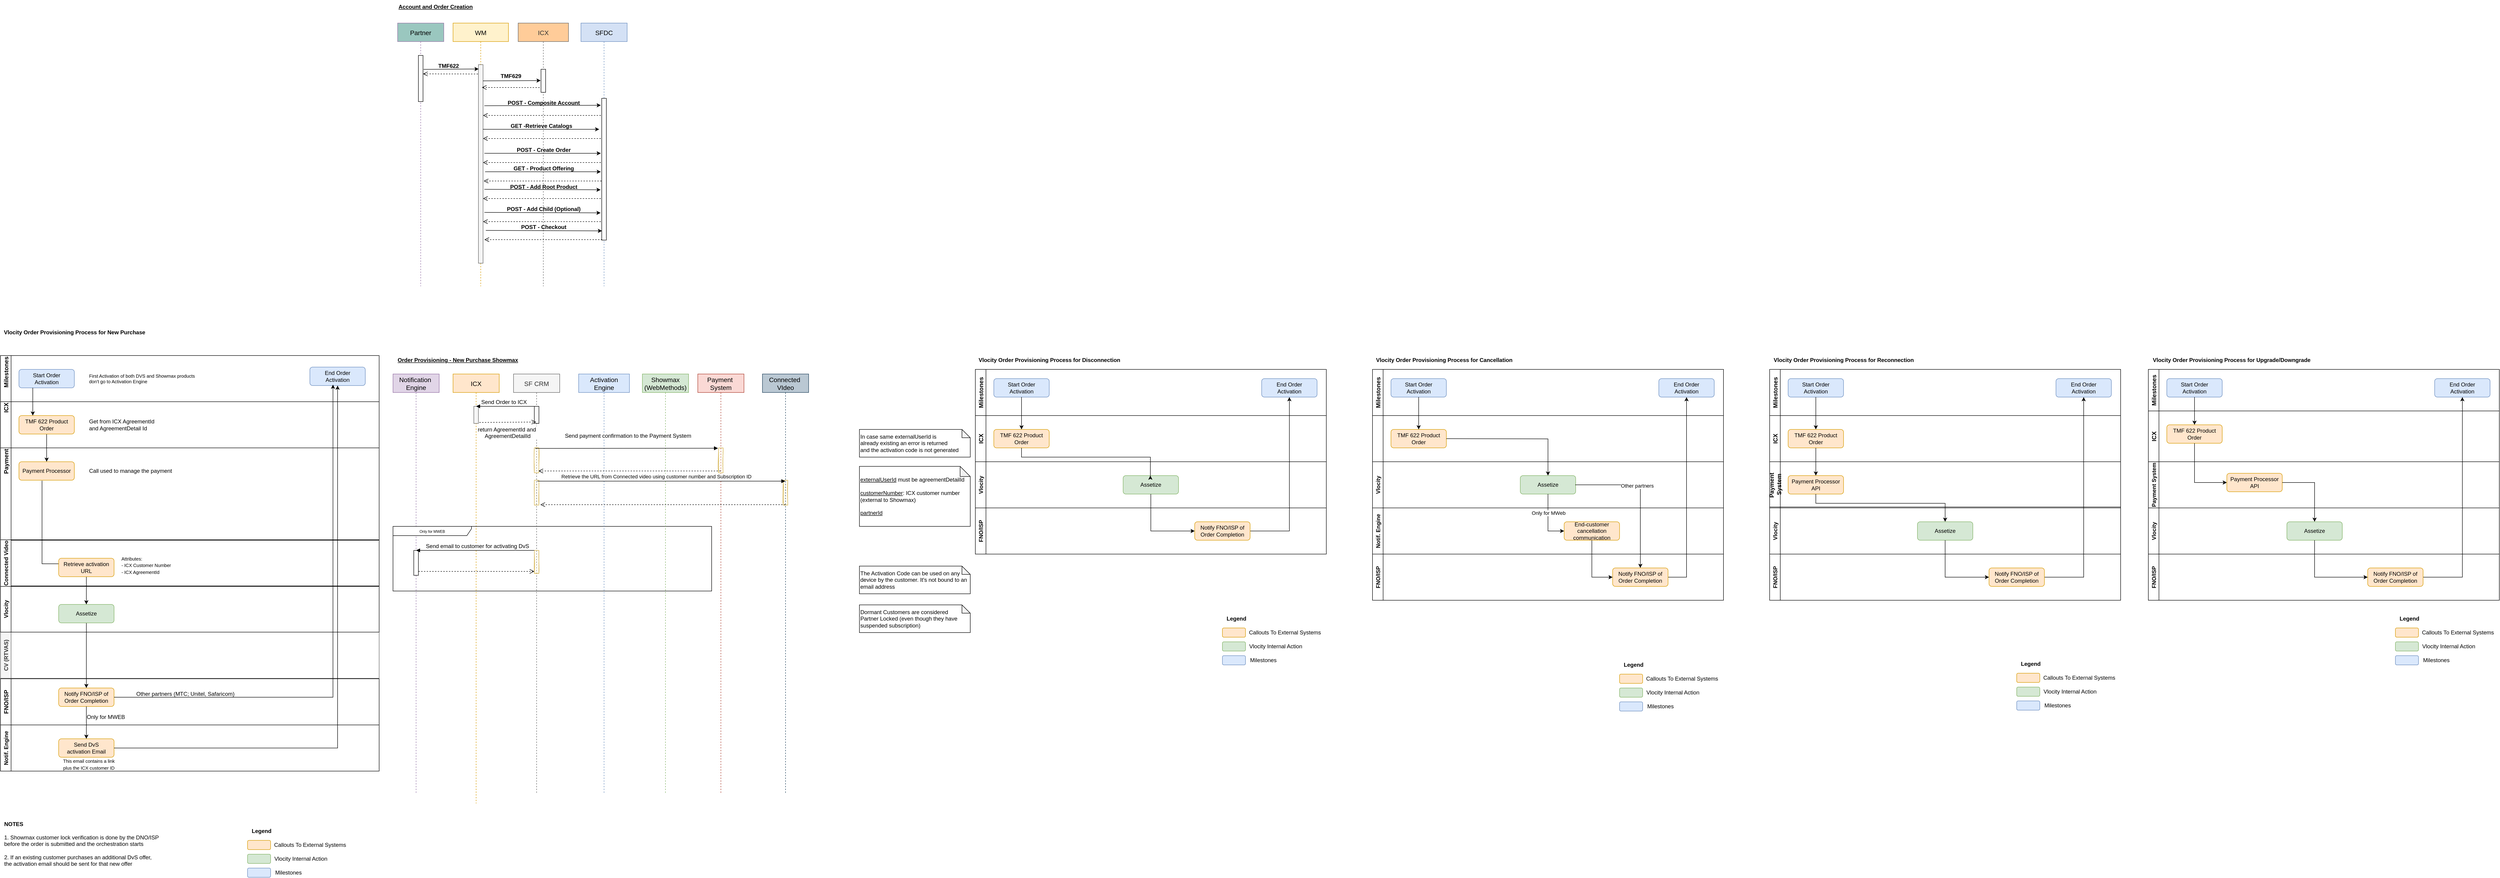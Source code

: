 <mxfile version="24.7.17" pages="2">
  <diagram id="Wt03A1QVqHS0TchT8up-" name="FNO/ISP">
    <mxGraphModel dx="1134" dy="1749" grid="1" gridSize="10" guides="1" tooltips="1" connect="1" arrows="1" fold="1" page="1" pageScale="1" pageWidth="850" pageHeight="1100" math="0" shadow="0">
      <root>
        <mxCell id="0" />
        <mxCell id="1" parent="0" />
        <mxCell id="15ioUFF5h951tCYx8D23-7" value="" style="verticalAlign=bottom;endArrow=open;dashed=1;endSize=8;shadow=0;strokeWidth=1;fontSize=12;" parent="1" edge="1">
          <mxGeometry x="-0.084" y="27" relative="1" as="geometry">
            <mxPoint x="995" y="-500" as="targetPoint" />
            <mxPoint x="1120" y="-499.75" as="sourcePoint" />
            <mxPoint x="-1" as="offset" />
          </mxGeometry>
        </mxCell>
        <mxCell id="ImYPXqdBey5uovIYEP7U-185" value="Notification &#xa;Engine" style="shape=umlLifeline;perimeter=lifelinePerimeter;container=1;collapsible=0;recursiveResize=0;rounded=0;shadow=0;strokeWidth=1;fontSize=14;fillColor=#e1d5e7;strokeColor=#9673a6;" parent="1" vertex="1">
          <mxGeometry x="930" y="150" width="100" height="910" as="geometry" />
        </mxCell>
        <mxCell id="ImYPXqdBey5uovIYEP7U-186" value="" style="points=[];perimeter=orthogonalPerimeter;rounded=0;shadow=0;strokeWidth=1;fontSize=14;fillColor=default;strokeColor=default;sketch=0;" parent="ImYPXqdBey5uovIYEP7U-185" vertex="1">
          <mxGeometry x="45" y="382" width="10" height="54" as="geometry" />
        </mxCell>
        <mxCell id="ImYPXqdBey5uovIYEP7U-188" value="CV (RTVAS)" style="swimlane;horizontal=0;fillColor=#f5f5f5;strokeColor=#666666;fontColor=#333333;" parent="1" vertex="1">
          <mxGeometry x="80" y="709" width="820" height="100" as="geometry" />
        </mxCell>
        <mxCell id="ImYPXqdBey5uovIYEP7U-255" value="Vlocity" style="swimlane;horizontal=0;container=0;" parent="ImYPXqdBey5uovIYEP7U-188" vertex="1">
          <mxGeometry y="-100" width="820" height="100" as="geometry" />
        </mxCell>
        <mxCell id="ImYPXqdBey5uovIYEP7U-197" value="&lt;div style=&quot;font-size: 12px&quot; align=&quot;left&quot;&gt;&lt;font style=&quot;font-size: 12px&quot;&gt;&lt;b&gt;NOTES&lt;/b&gt;&lt;/font&gt;&lt;/div&gt;&lt;div style=&quot;font-size: 12px&quot; align=&quot;left&quot;&gt;&lt;font style=&quot;font-size: 12px&quot;&gt;&lt;br&gt;&lt;/font&gt;&lt;/div&gt;&lt;div style=&quot;font-size: 12px&quot; align=&quot;left&quot;&gt;&lt;font style=&quot;font-size: 12px&quot;&gt;1. Showmax customer lock verification is done by the DNO/ISP&lt;/font&gt;&lt;/div&gt;&lt;div style=&quot;font-size: 12px&quot; align=&quot;left&quot;&gt;&lt;span style=&quot;text-align: center&quot;&gt;before the order is submitted and the orchestration starts&lt;/span&gt;&lt;/div&gt;&lt;div style=&quot;font-size: 12px&quot; align=&quot;left&quot;&gt;&lt;span style=&quot;text-align: center&quot;&gt;&lt;br&gt;&lt;/span&gt;&lt;/div&gt;&lt;div style=&quot;font-size: 12px&quot; align=&quot;left&quot;&gt;&lt;span style=&quot;text-align: center&quot;&gt;2. If an existing customer purchases an additional DvS offer,&amp;nbsp;&lt;/span&gt;&lt;/div&gt;&lt;div style=&quot;font-size: 12px&quot; align=&quot;left&quot;&gt;&lt;span style=&quot;text-align: center&quot;&gt;the activation email should be sent for that new offer&lt;/span&gt;&lt;/div&gt;&lt;div style=&quot;font-size: 12px&quot; align=&quot;left&quot;&gt;&lt;font style=&quot;font-size: 12px&quot;&gt;&lt;br&gt;&lt;/font&gt;&lt;/div&gt;" style="text;html=1;resizable=0;autosize=1;align=center;verticalAlign=middle;points=[];fillColor=none;strokeColor=none;rounded=0;dashed=1;fontSize=10;" parent="1" vertex="1">
          <mxGeometry x="80" y="1125" width="350" height="100" as="geometry" />
        </mxCell>
        <mxCell id="ImYPXqdBey5uovIYEP7U-198" value="" style="group" parent="1" connectable="0" vertex="1">
          <mxGeometry x="615" y="1130" width="225" height="110" as="geometry" />
        </mxCell>
        <mxCell id="ImYPXqdBey5uovIYEP7U-199" value="" style="group" parent="ImYPXqdBey5uovIYEP7U-198" connectable="0" vertex="1">
          <mxGeometry width="225" height="80" as="geometry" />
        </mxCell>
        <mxCell id="ImYPXqdBey5uovIYEP7U-200" value="" style="group" parent="ImYPXqdBey5uovIYEP7U-199" connectable="0" vertex="1">
          <mxGeometry y="30" width="225" height="50" as="geometry" />
        </mxCell>
        <mxCell id="ImYPXqdBey5uovIYEP7U-201" value="" style="rounded=1;whiteSpace=wrap;html=1;fillColor=#ffe6cc;strokeColor=#d79b00;" parent="ImYPXqdBey5uovIYEP7U-200" vertex="1">
          <mxGeometry width="50" height="20" as="geometry" />
        </mxCell>
        <mxCell id="ImYPXqdBey5uovIYEP7U-202" value="Callouts To External Systems" style="text;html=1;align=center;verticalAlign=middle;resizable=0;points=[];autosize=1;strokeColor=none;" parent="ImYPXqdBey5uovIYEP7U-200" vertex="1">
          <mxGeometry x="50" width="170" height="20" as="geometry" />
        </mxCell>
        <mxCell id="ImYPXqdBey5uovIYEP7U-203" value="" style="rounded=1;whiteSpace=wrap;html=1;fillColor=#d5e8d4;strokeColor=#82b366;" parent="ImYPXqdBey5uovIYEP7U-200" vertex="1">
          <mxGeometry y="30" width="50" height="20" as="geometry" />
        </mxCell>
        <mxCell id="ImYPXqdBey5uovIYEP7U-204" value="Vlocity Internal Action" style="text;html=1;align=center;verticalAlign=middle;resizable=0;points=[];autosize=1;strokeColor=none;" parent="ImYPXqdBey5uovIYEP7U-200" vertex="1">
          <mxGeometry x="50" y="30" width="130" height="20" as="geometry" />
        </mxCell>
        <mxCell id="ImYPXqdBey5uovIYEP7U-205" value="&lt;b&gt;Legend&lt;/b&gt;" style="text;html=1;align=center;verticalAlign=middle;resizable=0;points=[];autosize=1;strokeColor=none;" parent="ImYPXqdBey5uovIYEP7U-199" vertex="1">
          <mxGeometry width="60" height="20" as="geometry" />
        </mxCell>
        <mxCell id="ImYPXqdBey5uovIYEP7U-206" value="" style="rounded=1;whiteSpace=wrap;html=1;fillColor=#dae8fc;strokeColor=#6c8ebf;" parent="ImYPXqdBey5uovIYEP7U-198" vertex="1">
          <mxGeometry y="90" width="50" height="20" as="geometry" />
        </mxCell>
        <mxCell id="ImYPXqdBey5uovIYEP7U-207" value="Milestones" style="text;html=1;align=left;verticalAlign=middle;resizable=0;points=[];autosize=1;strokeColor=none;" parent="ImYPXqdBey5uovIYEP7U-198" vertex="1">
          <mxGeometry x="57.5" y="90" width="70" height="20" as="geometry" />
        </mxCell>
        <mxCell id="ImYPXqdBey5uovIYEP7U-208" value="&lt;b&gt;Vlocity Order Provisioning Process&lt;/b&gt; &lt;b&gt;for New Purchase&lt;/b&gt;" style="text;html=1;align=center;verticalAlign=middle;resizable=0;points=[];autosize=1;strokeColor=none;" parent="1" vertex="1">
          <mxGeometry x="80" y="50" width="320" height="20" as="geometry" />
        </mxCell>
        <mxCell id="ImYPXqdBey5uovIYEP7U-209" value="Milestones" style="swimlane;horizontal=0;fontSize=13;align=right;" parent="1" vertex="1">
          <mxGeometry x="80" y="110" width="820" height="400" as="geometry">
            <mxRectangle x="40" y="40" width="30" height="90" as="alternateBounds" />
          </mxGeometry>
        </mxCell>
        <mxCell id="ImYPXqdBey5uovIYEP7U-210" value="Start Order &lt;br&gt;Activation" style="rounded=1;whiteSpace=wrap;html=1;fillColor=#dae8fc;strokeColor=#6c8ebf;" parent="ImYPXqdBey5uovIYEP7U-209" vertex="1">
          <mxGeometry x="40" y="30" width="120" height="40" as="geometry" />
        </mxCell>
        <mxCell id="ImYPXqdBey5uovIYEP7U-211" value="End Order &lt;br&gt;Activation" style="rounded=1;whiteSpace=wrap;html=1;fillColor=#dae8fc;strokeColor=#6c8ebf;" parent="ImYPXqdBey5uovIYEP7U-209" vertex="1">
          <mxGeometry x="670" y="25" width="120" height="40" as="geometry" />
        </mxCell>
        <mxCell id="ImYPXqdBey5uovIYEP7U-212" value="&lt;div&gt;First Activation of both DVS and Showmax products&amp;nbsp;&lt;/div&gt;&lt;div&gt;don&#39;t go to Activation Engine&lt;/div&gt;" style="text;html=1;resizable=0;autosize=1;align=left;verticalAlign=middle;points=[];fillColor=none;strokeColor=none;rounded=0;fontSize=10;" parent="ImYPXqdBey5uovIYEP7U-209" vertex="1">
          <mxGeometry x="190" y="35" width="250" height="30" as="geometry" />
        </mxCell>
        <mxCell id="ImYPXqdBey5uovIYEP7U-192" value="ICX" style="swimlane;horizontal=0;fontSize=13;align=right;" parent="ImYPXqdBey5uovIYEP7U-209" vertex="1">
          <mxGeometry y="100" width="820" height="300" as="geometry">
            <mxRectangle x="40" y="40" width="30" height="90" as="alternateBounds" />
          </mxGeometry>
        </mxCell>
        <mxCell id="D_8uV8o0fvDKdxCETtGj-4" style="edgeStyle=orthogonalEdgeStyle;rounded=0;orthogonalLoop=1;jettySize=auto;html=1;exitX=0.5;exitY=1;exitDx=0;exitDy=0;entryX=0.5;entryY=0;entryDx=0;entryDy=0;" parent="ImYPXqdBey5uovIYEP7U-192" source="ImYPXqdBey5uovIYEP7U-193" target="D_8uV8o0fvDKdxCETtGj-2" edge="1">
          <mxGeometry relative="1" as="geometry" />
        </mxCell>
        <mxCell id="ImYPXqdBey5uovIYEP7U-193" value="TMF 622 Product Order" style="rounded=1;whiteSpace=wrap;html=1;fillColor=#ffe6cc;strokeColor=#d79b00;" parent="ImYPXqdBey5uovIYEP7U-192" vertex="1">
          <mxGeometry x="40" y="30" width="120" height="40" as="geometry" />
        </mxCell>
        <mxCell id="ImYPXqdBey5uovIYEP7U-194" value="Get from ICX AgreementId&lt;br&gt;and AgreementDetail Id&lt;br&gt;" style="text;html=1;align=left;verticalAlign=middle;resizable=0;points=[];autosize=1;strokeColor=none;fillColor=none;" parent="ImYPXqdBey5uovIYEP7U-192" vertex="1">
          <mxGeometry x="190" y="35" width="160" height="30" as="geometry" />
        </mxCell>
        <mxCell id="D_8uV8o0fvDKdxCETtGj-1" value="Payment" style="swimlane;horizontal=0;fontSize=13;align=right;" parent="ImYPXqdBey5uovIYEP7U-192" vertex="1">
          <mxGeometry y="100" width="820" height="200" as="geometry">
            <mxRectangle x="40" y="40" width="30" height="90" as="alternateBounds" />
          </mxGeometry>
        </mxCell>
        <mxCell id="D_8uV8o0fvDKdxCETtGj-2" value="Payment Processor" style="rounded=1;whiteSpace=wrap;html=1;fillColor=#ffe6cc;strokeColor=#d79b00;" parent="D_8uV8o0fvDKdxCETtGj-1" vertex="1">
          <mxGeometry x="40" y="30" width="120" height="40" as="geometry" />
        </mxCell>
        <mxCell id="D_8uV8o0fvDKdxCETtGj-3" value="Call used to manage the payment&amp;nbsp;" style="text;html=1;align=left;verticalAlign=middle;resizable=0;points=[];autosize=1;strokeColor=none;fillColor=none;" parent="D_8uV8o0fvDKdxCETtGj-1" vertex="1">
          <mxGeometry x="190" y="35" width="210" height="30" as="geometry" />
        </mxCell>
        <mxCell id="ImYPXqdBey5uovIYEP7U-248" style="edgeStyle=orthogonalEdgeStyle;rounded=0;orthogonalLoop=1;jettySize=auto;html=1;exitX=0.25;exitY=1;exitDx=0;exitDy=0;entryX=0.25;entryY=0;entryDx=0;entryDy=0;" parent="ImYPXqdBey5uovIYEP7U-209" source="ImYPXqdBey5uovIYEP7U-210" target="ImYPXqdBey5uovIYEP7U-193" edge="1">
          <mxGeometry relative="1" as="geometry">
            <mxPoint x="100" y="350" as="targetPoint" />
            <mxPoint x="100" y="170" as="sourcePoint" />
          </mxGeometry>
        </mxCell>
        <mxCell id="ImYPXqdBey5uovIYEP7U-213" value="ICX" style="shape=umlLifeline;perimeter=lifelinePerimeter;container=1;collapsible=0;recursiveResize=0;rounded=0;shadow=0;strokeWidth=1;fontSize=14;fillColor=#ffe6cc;strokeColor=#d79b00;" parent="1" vertex="1">
          <mxGeometry x="1060" y="150" width="100" height="930" as="geometry" />
        </mxCell>
        <mxCell id="D_8uV8o0fvDKdxCETtGj-38" value="&lt;font style=&quot;font-size: 8px;&quot;&gt;Only for MWEB&lt;/font&gt;" style="shape=umlFrame;whiteSpace=wrap;html=1;width=170;height=20;" parent="ImYPXqdBey5uovIYEP7U-213" vertex="1">
          <mxGeometry x="-130" y="330" width="690" height="140" as="geometry" />
        </mxCell>
        <mxCell id="ImYPXqdBey5uovIYEP7U-223" value="&lt;b&gt;&lt;u&gt;Order Provisioning - New Purchase Showmax&lt;/u&gt;&lt;/b&gt;" style="text;html=1;align=center;verticalAlign=middle;resizable=0;points=[];autosize=1;strokeColor=none;fillColor=none;" parent="1" vertex="1">
          <mxGeometry x="930" y="110" width="280" height="20" as="geometry" />
        </mxCell>
        <mxCell id="ImYPXqdBey5uovIYEP7U-224" value="SF CRM" style="shape=umlLifeline;perimeter=lifelinePerimeter;container=1;collapsible=0;recursiveResize=0;rounded=0;shadow=0;strokeWidth=1;fontSize=14;fillColor=#f5f5f5;strokeColor=#666666;fontColor=#333333;" parent="1" vertex="1">
          <mxGeometry x="1191" y="150" width="100" height="910" as="geometry" />
        </mxCell>
        <mxCell id="ImYPXqdBey5uovIYEP7U-227" value="" style="points=[];perimeter=orthogonalPerimeter;rounded=0;shadow=0;strokeWidth=1;fontSize=14;fillColor=#f5f5f5;strokeColor=#666666;fontColor=#333333;" parent="ImYPXqdBey5uovIYEP7U-224" vertex="1">
          <mxGeometry x="-86" y="70" width="10" height="37" as="geometry" />
        </mxCell>
        <mxCell id="ImYPXqdBey5uovIYEP7U-228" value="" style="points=[];perimeter=orthogonalPerimeter;rounded=0;shadow=0;strokeWidth=1;fontSize=14;" parent="ImYPXqdBey5uovIYEP7U-224" vertex="1">
          <mxGeometry x="45" y="70" width="10" height="37" as="geometry" />
        </mxCell>
        <mxCell id="ImYPXqdBey5uovIYEP7U-229" value="Send Order to ICX" style="verticalAlign=bottom;endArrow=block;shadow=0;strokeWidth=1;fontSize=12;exitX=0.5;exitY=0;exitDx=0;exitDy=0;exitPerimeter=0;" parent="ImYPXqdBey5uovIYEP7U-224" source="ImYPXqdBey5uovIYEP7U-228" edge="1">
          <mxGeometry x="0.078" relative="1" as="geometry">
            <mxPoint x="-1112" y="553" as="sourcePoint" />
            <mxPoint x="-81" y="70" as="targetPoint" />
            <mxPoint as="offset" />
          </mxGeometry>
        </mxCell>
        <mxCell id="ImYPXqdBey5uovIYEP7U-230" value="return AgreementId and &#xa;AgreementDetailId" style="verticalAlign=bottom;endArrow=open;dashed=1;endSize=8;shadow=0;strokeWidth=1;fontSize=12;exitX=1.2;exitY=0.944;exitDx=0;exitDy=0;exitPerimeter=0;" parent="ImYPXqdBey5uovIYEP7U-224" source="ImYPXqdBey5uovIYEP7U-227" edge="1">
          <mxGeometry x="-0.009" y="-39" relative="1" as="geometry">
            <mxPoint x="49" y="104" as="targetPoint" />
            <mxPoint x="-1052" y="573" as="sourcePoint" />
            <mxPoint as="offset" />
          </mxGeometry>
        </mxCell>
        <mxCell id="ImYPXqdBey5uovIYEP7U-231" value="" style="points=[];perimeter=orthogonalPerimeter;rounded=0;shadow=0;strokeWidth=1;fontSize=14;sketch=1;fillColor=#fff2cc;strokeColor=#d6b656;" parent="ImYPXqdBey5uovIYEP7U-224" vertex="1">
          <mxGeometry x="45" y="382" width="10" height="50" as="geometry" />
        </mxCell>
        <mxCell id="D_8uV8o0fvDKdxCETtGj-20" value="" style="points=[];perimeter=orthogonalPerimeter;rounded=0;shadow=0;strokeWidth=1;fontSize=14;fillColor=#fff2cc;strokeColor=#d6b656;sketch=1;" parent="ImYPXqdBey5uovIYEP7U-224" vertex="1">
          <mxGeometry x="45" y="160" width="10" height="54" as="geometry" />
        </mxCell>
        <mxCell id="D_8uV8o0fvDKdxCETtGj-23" value="" style="points=[];perimeter=orthogonalPerimeter;rounded=0;shadow=0;strokeWidth=1;fontSize=14;fillColor=#fff2cc;strokeColor=#d6b656;sketch=1;" parent="ImYPXqdBey5uovIYEP7U-224" vertex="1">
          <mxGeometry x="45" y="230" width="10" height="54" as="geometry" />
        </mxCell>
        <mxCell id="ImYPXqdBey5uovIYEP7U-235" value="Showmax &#xa;(WebMethods)" style="shape=umlLifeline;perimeter=lifelinePerimeter;container=1;collapsible=0;recursiveResize=0;rounded=0;shadow=0;strokeWidth=1;fontSize=14;fillColor=#d5e8d4;strokeColor=#82b366;" parent="1" vertex="1">
          <mxGeometry x="1470" y="150" width="100" height="910" as="geometry" />
        </mxCell>
        <mxCell id="ImYPXqdBey5uovIYEP7U-242" value="&lt;span&gt;Dormant Customers are considered &lt;br&gt;Partner Locked&amp;nbsp;&lt;/span&gt;&lt;span&gt;(even though they have suspended subscription)&lt;/span&gt;" style="shape=note;whiteSpace=wrap;html=1;backgroundOutline=1;darkOpacity=0.05;fontSize=12;align=left;size=18;" parent="1" vertex="1">
          <mxGeometry x="1940" y="650" width="240" height="60" as="geometry" />
        </mxCell>
        <mxCell id="ImYPXqdBey5uovIYEP7U-243" value="The Activation Code can be used on any &lt;br&gt;device by the customer. It&#39;s not bound to an email address" style="shape=note;whiteSpace=wrap;html=1;backgroundOutline=1;darkOpacity=0.05;fontSize=12;align=left;size=18;" parent="1" vertex="1">
          <mxGeometry x="1940" y="566" width="240" height="60" as="geometry" />
        </mxCell>
        <mxCell id="ImYPXqdBey5uovIYEP7U-244" value="In case same externalUserId is &lt;br&gt;already existing an error is returned &lt;br&gt;and the activation code is not generated" style="shape=note;whiteSpace=wrap;html=1;backgroundOutline=1;darkOpacity=0.05;fontSize=12;align=left;size=18;" parent="1" vertex="1">
          <mxGeometry x="1940" y="270" width="240" height="60" as="geometry" />
        </mxCell>
        <mxCell id="ImYPXqdBey5uovIYEP7U-245" value="&lt;div&gt;&lt;u&gt;externalUserId&lt;/u&gt;&amp;nbsp;must be agreementDetailId&lt;/div&gt;&lt;span style=&quot;text-align: center&quot;&gt;&lt;div style=&quot;text-align: left&quot;&gt;&lt;br&gt;&lt;/div&gt;&lt;div style=&quot;text-align: left&quot;&gt;&lt;u&gt;customerNumber&lt;/u&gt;: ICX customer number (external to Showmax)&lt;/div&gt;&lt;div style=&quot;text-align: left&quot;&gt;&lt;br&gt;&lt;/div&gt;&lt;/span&gt;&lt;span style=&quot;text-align: center&quot;&gt;&lt;div style=&quot;text-align: left&quot;&gt;&lt;u&gt;partnerId&lt;/u&gt;&lt;/div&gt;&lt;/span&gt;" style="shape=note;whiteSpace=wrap;html=1;backgroundOutline=1;darkOpacity=0.05;fontSize=12;align=left;size=22;" parent="1" vertex="1">
          <mxGeometry x="1940" y="350" width="240" height="130" as="geometry" />
        </mxCell>
        <mxCell id="ImYPXqdBey5uovIYEP7U-246" value="Activation &#xa;Engine" style="shape=umlLifeline;perimeter=lifelinePerimeter;container=1;collapsible=0;recursiveResize=0;rounded=0;shadow=0;strokeWidth=1;fontSize=14;fillColor=#dae8fc;strokeColor=#6c8ebf;" parent="1" vertex="1">
          <mxGeometry x="1332" y="150" width="110" height="910" as="geometry" />
        </mxCell>
        <mxCell id="ImYPXqdBey5uovIYEP7U-249" value="" style="verticalAlign=bottom;endArrow=open;dashed=1;endSize=8;shadow=0;strokeWidth=1;fontSize=12;exitX=1;exitY=0.843;exitDx=0;exitDy=0;exitPerimeter=0;" parent="1" source="ImYPXqdBey5uovIYEP7U-186" target="ImYPXqdBey5uovIYEP7U-231" edge="1">
          <mxGeometry x="-0.009" y="-39" relative="1" as="geometry">
            <mxPoint x="1241.5" y="569.996" as="targetPoint" />
            <mxPoint x="990" y="570" as="sourcePoint" />
            <mxPoint as="offset" />
          </mxGeometry>
        </mxCell>
        <mxCell id="ImYPXqdBey5uovIYEP7U-250" value="Send email to customer for activating DvS" style="verticalAlign=bottom;endArrow=block;shadow=0;strokeWidth=1;fontSize=12;" parent="1" source="ImYPXqdBey5uovIYEP7U-231" edge="1">
          <mxGeometry x="-0.038" relative="1" as="geometry">
            <mxPoint x="1361" y="597" as="sourcePoint" />
            <mxPoint x="980" y="532" as="targetPoint" />
            <mxPoint as="offset" />
          </mxGeometry>
        </mxCell>
        <mxCell id="ImYPXqdBey5uovIYEP7U-253" value="FNO/ISP" style="swimlane;horizontal=0;fontSize=13;" parent="1" vertex="1">
          <mxGeometry x="80" y="810" width="820" height="100" as="geometry">
            <mxRectangle x="40" y="40" width="30" height="90" as="alternateBounds" />
          </mxGeometry>
        </mxCell>
        <mxCell id="ImYPXqdBey5uovIYEP7U-254" value="Notify FNO/ISP of Order Completion" style="rounded=1;whiteSpace=wrap;html=1;fillColor=#ffe6cc;strokeColor=#d79b00;" parent="ImYPXqdBey5uovIYEP7U-253" vertex="1">
          <mxGeometry x="126" y="20" width="120" height="40" as="geometry" />
        </mxCell>
        <mxCell id="D_8uV8o0fvDKdxCETtGj-40" value="&lt;h1 style=&quot;margin-top: 0px;&quot;&gt;&lt;font style=&quot;font-size: 12px; font-weight: normal;&quot;&gt;Only for MWEB&lt;/font&gt;&lt;/h1&gt;" style="text;html=1;whiteSpace=wrap;overflow=hidden;rounded=0;" parent="ImYPXqdBey5uovIYEP7U-253" vertex="1">
          <mxGeometry x="185" y="57.5" width="160" height="30" as="geometry" />
        </mxCell>
        <mxCell id="ImYPXqdBey5uovIYEP7U-261" style="edgeStyle=orthogonalEdgeStyle;rounded=0;orthogonalLoop=1;jettySize=auto;html=1;entryX=0.5;entryY=0;entryDx=0;entryDy=0;" parent="1" target="D_8uV8o0fvDKdxCETtGj-6" edge="1">
          <mxGeometry relative="1" as="geometry">
            <mxPoint x="170" y="381" as="sourcePoint" />
            <mxPoint x="240" y="560" as="targetPoint" />
            <Array as="points">
              <mxPoint x="170" y="561" />
              <mxPoint x="266" y="561" />
            </Array>
          </mxGeometry>
        </mxCell>
        <mxCell id="ImYPXqdBey5uovIYEP7U-262" value="Notif. Engine" style="swimlane;horizontal=0;" parent="1" vertex="1">
          <mxGeometry x="80" y="910" width="820" height="100" as="geometry" />
        </mxCell>
        <mxCell id="ImYPXqdBey5uovIYEP7U-263" value="Send DvS &lt;br&gt;activation Email" style="rounded=1;whiteSpace=wrap;html=1;fillColor=#ffe6cc;strokeColor=#d79b00;sketch=0;" parent="ImYPXqdBey5uovIYEP7U-262" vertex="1">
          <mxGeometry x="126" y="30" width="120" height="40" as="geometry" />
        </mxCell>
        <mxCell id="ImYPXqdBey5uovIYEP7U-265" value="&lt;span style=&quot;font-size: 10px ; text-align: left&quot;&gt;This email contains a link &lt;br&gt;plus the ICX customer ID&lt;/span&gt;" style="text;html=1;align=center;verticalAlign=middle;resizable=0;points=[];autosize=1;strokeColor=none;fillColor=none;" parent="ImYPXqdBey5uovIYEP7U-262" vertex="1">
          <mxGeometry x="126" y="70" width="130" height="30" as="geometry" />
        </mxCell>
        <mxCell id="ImYPXqdBey5uovIYEP7U-268" style="edgeStyle=orthogonalEdgeStyle;rounded=0;orthogonalLoop=1;jettySize=auto;html=1;exitX=0.5;exitY=1;exitDx=0;exitDy=0;entryX=0.5;entryY=0;entryDx=0;entryDy=0;" parent="1" source="ImYPXqdBey5uovIYEP7U-256" target="ImYPXqdBey5uovIYEP7U-254" edge="1">
          <mxGeometry relative="1" as="geometry" />
        </mxCell>
        <mxCell id="ImYPXqdBey5uovIYEP7U-269" style="edgeStyle=orthogonalEdgeStyle;rounded=0;orthogonalLoop=1;jettySize=auto;html=1;exitX=0.5;exitY=1;exitDx=0;exitDy=0;entryX=0.5;entryY=0;entryDx=0;entryDy=0;" parent="1" source="ImYPXqdBey5uovIYEP7U-254" target="ImYPXqdBey5uovIYEP7U-263" edge="1">
          <mxGeometry relative="1" as="geometry" />
        </mxCell>
        <mxCell id="ImYPXqdBey5uovIYEP7U-271" style="edgeStyle=orthogonalEdgeStyle;rounded=0;orthogonalLoop=1;jettySize=auto;html=1;entryX=0.5;entryY=1;entryDx=0;entryDy=0;exitX=1;exitY=0.5;exitDx=0;exitDy=0;" parent="1" source="ImYPXqdBey5uovIYEP7U-263" target="ImYPXqdBey5uovIYEP7U-211" edge="1">
          <mxGeometry relative="1" as="geometry">
            <mxPoint x="510" y="960" as="sourcePoint" />
          </mxGeometry>
        </mxCell>
        <mxCell id="ImYPXqdBey5uovIYEP7U-273" style="edgeStyle=orthogonalEdgeStyle;rounded=0;orthogonalLoop=1;jettySize=auto;html=1;exitX=1;exitY=0.5;exitDx=0;exitDy=0;entryX=0.5;entryY=1;entryDx=0;entryDy=0;" parent="1" source="ImYPXqdBey5uovIYEP7U-284" target="ImYPXqdBey5uovIYEP7U-299" edge="1">
          <mxGeometry relative="1" as="geometry">
            <mxPoint x="2301" y="410" as="sourcePoint" />
            <mxPoint x="2861" y="860" as="targetPoint" />
          </mxGeometry>
        </mxCell>
        <mxCell id="ImYPXqdBey5uovIYEP7U-279" value="ICX" style="swimlane;horizontal=0;fontSize=13;" parent="1" vertex="1">
          <mxGeometry x="2191" y="240" width="760" height="100" as="geometry">
            <mxRectangle x="40" y="40" width="30" height="90" as="alternateBounds" />
          </mxGeometry>
        </mxCell>
        <mxCell id="ImYPXqdBey5uovIYEP7U-280" value="TMF 622 Product Order" style="rounded=1;whiteSpace=wrap;html=1;fillColor=#ffe6cc;strokeColor=#d79b00;" parent="ImYPXqdBey5uovIYEP7U-279" vertex="1">
          <mxGeometry x="40" y="30" width="120" height="40" as="geometry" />
        </mxCell>
        <mxCell id="ImYPXqdBey5uovIYEP7U-281" value="Vlocity" style="swimlane;horizontal=0;" parent="1" vertex="1">
          <mxGeometry x="2191" y="340" width="760" height="100" as="geometry" />
        </mxCell>
        <mxCell id="ImYPXqdBey5uovIYEP7U-282" value="Assetize" style="rounded=1;whiteSpace=wrap;html=1;fillColor=#d5e8d4;strokeColor=#82b366;" parent="ImYPXqdBey5uovIYEP7U-281" vertex="1">
          <mxGeometry x="320" y="30" width="120" height="40" as="geometry" />
        </mxCell>
        <mxCell id="ImYPXqdBey5uovIYEP7U-283" value="FNO/ISP" style="swimlane;horizontal=0;" parent="ImYPXqdBey5uovIYEP7U-281" vertex="1">
          <mxGeometry y="100" width="760" height="100" as="geometry" />
        </mxCell>
        <mxCell id="ImYPXqdBey5uovIYEP7U-284" value="Notify FNO/ISP of Order Completion" style="rounded=1;whiteSpace=wrap;html=1;fillColor=#ffe6cc;strokeColor=#d79b00;" parent="ImYPXqdBey5uovIYEP7U-283" vertex="1">
          <mxGeometry x="475" y="30" width="120" height="40" as="geometry" />
        </mxCell>
        <mxCell id="ImYPXqdBey5uovIYEP7U-285" style="edgeStyle=orthogonalEdgeStyle;rounded=0;orthogonalLoop=1;jettySize=auto;html=1;exitX=0.5;exitY=1;exitDx=0;exitDy=0;entryX=0;entryY=0.5;entryDx=0;entryDy=0;" parent="ImYPXqdBey5uovIYEP7U-281" source="ImYPXqdBey5uovIYEP7U-282" target="ImYPXqdBey5uovIYEP7U-284" edge="1">
          <mxGeometry relative="1" as="geometry">
            <mxPoint x="260" y="20" as="sourcePoint" />
            <mxPoint x="320" y="150" as="targetPoint" />
          </mxGeometry>
        </mxCell>
        <mxCell id="ImYPXqdBey5uovIYEP7U-287" value="" style="group" parent="1" connectable="0" vertex="1">
          <mxGeometry x="2726" y="670" width="225" height="110" as="geometry" />
        </mxCell>
        <mxCell id="ImYPXqdBey5uovIYEP7U-288" value="" style="group" parent="ImYPXqdBey5uovIYEP7U-287" connectable="0" vertex="1">
          <mxGeometry width="225" height="80" as="geometry" />
        </mxCell>
        <mxCell id="ImYPXqdBey5uovIYEP7U-289" value="" style="group" parent="ImYPXqdBey5uovIYEP7U-288" connectable="0" vertex="1">
          <mxGeometry y="30" width="225" height="50" as="geometry" />
        </mxCell>
        <mxCell id="ImYPXqdBey5uovIYEP7U-290" value="" style="rounded=1;whiteSpace=wrap;html=1;fillColor=#ffe6cc;strokeColor=#d79b00;" parent="ImYPXqdBey5uovIYEP7U-289" vertex="1">
          <mxGeometry width="50" height="20" as="geometry" />
        </mxCell>
        <mxCell id="ImYPXqdBey5uovIYEP7U-291" value="Callouts To External Systems" style="text;html=1;align=center;verticalAlign=middle;resizable=0;points=[];autosize=1;strokeColor=none;" parent="ImYPXqdBey5uovIYEP7U-289" vertex="1">
          <mxGeometry x="50" width="170" height="20" as="geometry" />
        </mxCell>
        <mxCell id="ImYPXqdBey5uovIYEP7U-292" value="" style="rounded=1;whiteSpace=wrap;html=1;fillColor=#d5e8d4;strokeColor=#82b366;" parent="ImYPXqdBey5uovIYEP7U-289" vertex="1">
          <mxGeometry y="30" width="50" height="20" as="geometry" />
        </mxCell>
        <mxCell id="ImYPXqdBey5uovIYEP7U-293" value="Vlocity Internal Action" style="text;html=1;align=center;verticalAlign=middle;resizable=0;points=[];autosize=1;strokeColor=none;" parent="ImYPXqdBey5uovIYEP7U-289" vertex="1">
          <mxGeometry x="50" y="30" width="130" height="20" as="geometry" />
        </mxCell>
        <mxCell id="ImYPXqdBey5uovIYEP7U-294" value="&lt;b&gt;Legend&lt;/b&gt;" style="text;html=1;align=center;verticalAlign=middle;resizable=0;points=[];autosize=1;strokeColor=none;" parent="ImYPXqdBey5uovIYEP7U-288" vertex="1">
          <mxGeometry width="60" height="20" as="geometry" />
        </mxCell>
        <mxCell id="ImYPXqdBey5uovIYEP7U-295" value="" style="rounded=1;whiteSpace=wrap;html=1;fillColor=#dae8fc;strokeColor=#6c8ebf;" parent="ImYPXqdBey5uovIYEP7U-287" vertex="1">
          <mxGeometry y="90" width="50" height="20" as="geometry" />
        </mxCell>
        <mxCell id="ImYPXqdBey5uovIYEP7U-296" value="Milestones" style="text;html=1;align=left;verticalAlign=middle;resizable=0;points=[];autosize=1;strokeColor=none;" parent="ImYPXqdBey5uovIYEP7U-287" vertex="1">
          <mxGeometry x="57.5" y="90" width="70" height="20" as="geometry" />
        </mxCell>
        <mxCell id="ImYPXqdBey5uovIYEP7U-297" value="Milestones" style="swimlane;horizontal=0;fontSize=13;" parent="1" vertex="1">
          <mxGeometry x="2191" y="140" width="760" height="100" as="geometry">
            <mxRectangle x="40" y="40" width="30" height="90" as="alternateBounds" />
          </mxGeometry>
        </mxCell>
        <mxCell id="ImYPXqdBey5uovIYEP7U-298" value="Start Order &lt;br&gt;Activation" style="rounded=1;whiteSpace=wrap;html=1;fillColor=#dae8fc;strokeColor=#6c8ebf;" parent="ImYPXqdBey5uovIYEP7U-297" vertex="1">
          <mxGeometry x="40" y="20" width="120" height="40" as="geometry" />
        </mxCell>
        <mxCell id="ImYPXqdBey5uovIYEP7U-299" value="End Order &lt;br&gt;Activation" style="rounded=1;whiteSpace=wrap;html=1;fillColor=#dae8fc;strokeColor=#6c8ebf;" parent="ImYPXqdBey5uovIYEP7U-297" vertex="1">
          <mxGeometry x="620" y="20" width="120" height="40" as="geometry" />
        </mxCell>
        <mxCell id="ImYPXqdBey5uovIYEP7U-300" value="&lt;b&gt;Vlocity Order Provisioning Process for Disconnection&lt;br&gt;&lt;/b&gt;" style="text;html=1;align=center;verticalAlign=middle;resizable=0;points=[];autosize=1;strokeColor=none;" parent="1" vertex="1">
          <mxGeometry x="2191" y="110" width="320" height="20" as="geometry" />
        </mxCell>
        <mxCell id="ImYPXqdBey5uovIYEP7U-301" style="edgeStyle=orthogonalEdgeStyle;rounded=0;orthogonalLoop=1;jettySize=auto;html=1;exitX=0.5;exitY=1;exitDx=0;exitDy=0;entryX=0.5;entryY=0;entryDx=0;entryDy=0;" parent="1" source="ImYPXqdBey5uovIYEP7U-298" target="ImYPXqdBey5uovIYEP7U-280" edge="1">
          <mxGeometry relative="1" as="geometry" />
        </mxCell>
        <mxCell id="ImYPXqdBey5uovIYEP7U-302" style="edgeStyle=orthogonalEdgeStyle;rounded=0;orthogonalLoop=1;jettySize=auto;html=1;exitX=0.5;exitY=1;exitDx=0;exitDy=0;" parent="1" source="ImYPXqdBey5uovIYEP7U-280" edge="1">
          <mxGeometry relative="1" as="geometry">
            <mxPoint x="2570" y="370" as="targetPoint" />
            <Array as="points">
              <mxPoint x="2291" y="330" />
              <mxPoint x="2570" y="330" />
              <mxPoint x="2570" y="371" />
            </Array>
          </mxGeometry>
        </mxCell>
        <mxCell id="ImYPXqdBey5uovIYEP7U-303" style="edgeStyle=orthogonalEdgeStyle;rounded=0;orthogonalLoop=1;jettySize=auto;html=1;exitX=1;exitY=0.5;exitDx=0;exitDy=0;entryX=0.5;entryY=1;entryDx=0;entryDy=0;" parent="1" source="ImYPXqdBey5uovIYEP7U-323" target="ImYPXqdBey5uovIYEP7U-317" edge="1">
          <mxGeometry relative="1" as="geometry">
            <mxPoint x="3161" y="410" as="sourcePoint" />
            <mxPoint x="3721" y="860" as="targetPoint" />
          </mxGeometry>
        </mxCell>
        <mxCell id="ImYPXqdBey5uovIYEP7U-310" value="ICX" style="swimlane;horizontal=0;fontSize=13;" parent="1" vertex="1">
          <mxGeometry x="3051" y="240" width="760" height="400" as="geometry">
            <mxRectangle x="40" y="40" width="30" height="90" as="alternateBounds" />
          </mxGeometry>
        </mxCell>
        <mxCell id="ImYPXqdBey5uovIYEP7U-311" value="TMF 622 Product Order" style="rounded=1;whiteSpace=wrap;html=1;fillColor=#ffe6cc;strokeColor=#d79b00;" parent="ImYPXqdBey5uovIYEP7U-310" vertex="1">
          <mxGeometry x="40" y="30" width="120" height="40" as="geometry" />
        </mxCell>
        <mxCell id="ImYPXqdBey5uovIYEP7U-312" value="Vlocity" style="swimlane;horizontal=0;" parent="ImYPXqdBey5uovIYEP7U-310" vertex="1">
          <mxGeometry y="100" width="760" height="100" as="geometry" />
        </mxCell>
        <mxCell id="ImYPXqdBey5uovIYEP7U-313" value="Assetize" style="rounded=1;whiteSpace=wrap;html=1;fillColor=#d5e8d4;strokeColor=#82b366;" parent="ImYPXqdBey5uovIYEP7U-312" vertex="1">
          <mxGeometry x="320" y="30" width="120" height="40" as="geometry" />
        </mxCell>
        <mxCell id="ImYPXqdBey5uovIYEP7U-320" value="Notif. Engine" style="swimlane;horizontal=0;" parent="ImYPXqdBey5uovIYEP7U-310" vertex="1">
          <mxGeometry y="200" width="760" height="100" as="geometry" />
        </mxCell>
        <mxCell id="ImYPXqdBey5uovIYEP7U-321" value="End-customer cancellation communication" style="rounded=1;whiteSpace=wrap;html=1;fillColor=#ffe6cc;strokeColor=#d79b00;" parent="ImYPXqdBey5uovIYEP7U-320" vertex="1">
          <mxGeometry x="415" y="30" width="120" height="40" as="geometry" />
        </mxCell>
        <mxCell id="ImYPXqdBey5uovIYEP7U-322" value="FNO/ISP" style="swimlane;horizontal=0;" parent="ImYPXqdBey5uovIYEP7U-310" vertex="1">
          <mxGeometry y="300" width="760" height="100" as="geometry" />
        </mxCell>
        <mxCell id="ImYPXqdBey5uovIYEP7U-323" value="Notify FNO/ISP of Order Completion" style="rounded=1;whiteSpace=wrap;html=1;fillColor=#ffe6cc;strokeColor=#d79b00;" parent="ImYPXqdBey5uovIYEP7U-322" vertex="1">
          <mxGeometry x="520" y="30" width="120" height="40" as="geometry" />
        </mxCell>
        <mxCell id="ImYPXqdBey5uovIYEP7U-334" style="edgeStyle=orthogonalEdgeStyle;rounded=0;orthogonalLoop=1;jettySize=auto;html=1;exitX=0.5;exitY=1;exitDx=0;exitDy=0;entryX=0;entryY=0.5;entryDx=0;entryDy=0;fontSize=10;" parent="ImYPXqdBey5uovIYEP7U-310" source="ImYPXqdBey5uovIYEP7U-313" target="ImYPXqdBey5uovIYEP7U-321" edge="1">
          <mxGeometry relative="1" as="geometry" />
        </mxCell>
        <mxCell id="D_8uV8o0fvDKdxCETtGj-42" value="Only for MWeb" style="edgeLabel;html=1;align=center;verticalAlign=middle;resizable=0;points=[];" parent="ImYPXqdBey5uovIYEP7U-334" vertex="1" connectable="0">
          <mxGeometry x="-0.287" y="1" relative="1" as="geometry">
            <mxPoint as="offset" />
          </mxGeometry>
        </mxCell>
        <mxCell id="ImYPXqdBey5uovIYEP7U-335" style="edgeStyle=orthogonalEdgeStyle;rounded=0;orthogonalLoop=1;jettySize=auto;html=1;exitX=0.5;exitY=1;exitDx=0;exitDy=0;entryX=0;entryY=0.5;entryDx=0;entryDy=0;fontSize=10;" parent="ImYPXqdBey5uovIYEP7U-310" source="ImYPXqdBey5uovIYEP7U-321" target="ImYPXqdBey5uovIYEP7U-323" edge="1">
          <mxGeometry relative="1" as="geometry" />
        </mxCell>
        <mxCell id="ImYPXqdBey5uovIYEP7U-314" style="edgeStyle=orthogonalEdgeStyle;rounded=0;orthogonalLoop=1;jettySize=auto;html=1;exitX=0.5;exitY=1;exitDx=0;exitDy=0;entryX=0.5;entryY=0;entryDx=0;entryDy=0;" parent="ImYPXqdBey5uovIYEP7U-310" target="ImYPXqdBey5uovIYEP7U-313" edge="1">
          <mxGeometry relative="1" as="geometry">
            <mxPoint x="160" y="50" as="sourcePoint" />
            <mxPoint x="440" y="110" as="targetPoint" />
          </mxGeometry>
        </mxCell>
        <mxCell id="D_8uV8o0fvDKdxCETtGj-43" style="edgeStyle=orthogonalEdgeStyle;rounded=0;orthogonalLoop=1;jettySize=auto;html=1;entryX=0.5;entryY=0;entryDx=0;entryDy=0;" parent="ImYPXqdBey5uovIYEP7U-310" target="ImYPXqdBey5uovIYEP7U-323" edge="1">
          <mxGeometry relative="1" as="geometry">
            <mxPoint x="439" y="150" as="sourcePoint" />
            <Array as="points">
              <mxPoint x="580" y="150" />
            </Array>
          </mxGeometry>
        </mxCell>
        <mxCell id="D_8uV8o0fvDKdxCETtGj-44" value="Other partners" style="edgeLabel;html=1;align=center;verticalAlign=middle;resizable=0;points=[];" parent="D_8uV8o0fvDKdxCETtGj-43" vertex="1" connectable="0">
          <mxGeometry x="-0.164" y="-2" relative="1" as="geometry">
            <mxPoint as="offset" />
          </mxGeometry>
        </mxCell>
        <mxCell id="ImYPXqdBey5uovIYEP7U-315" value="Milestones" style="swimlane;horizontal=0;fontSize=13;" parent="1" vertex="1">
          <mxGeometry x="3051" y="140" width="760" height="100" as="geometry">
            <mxRectangle x="40" y="40" width="30" height="90" as="alternateBounds" />
          </mxGeometry>
        </mxCell>
        <mxCell id="ImYPXqdBey5uovIYEP7U-316" value="Start Order &lt;br&gt;Activation" style="rounded=1;whiteSpace=wrap;html=1;fillColor=#dae8fc;strokeColor=#6c8ebf;" parent="ImYPXqdBey5uovIYEP7U-315" vertex="1">
          <mxGeometry x="40" y="20" width="120" height="40" as="geometry" />
        </mxCell>
        <mxCell id="ImYPXqdBey5uovIYEP7U-317" value="End Order &lt;br&gt;Activation" style="rounded=1;whiteSpace=wrap;html=1;fillColor=#dae8fc;strokeColor=#6c8ebf;" parent="ImYPXqdBey5uovIYEP7U-315" vertex="1">
          <mxGeometry x="620" y="20" width="120" height="40" as="geometry" />
        </mxCell>
        <mxCell id="ImYPXqdBey5uovIYEP7U-318" value="&lt;b&gt;Vlocity Order Provisioning Process for Cancellation&lt;br&gt;&lt;/b&gt;" style="text;html=1;align=center;verticalAlign=middle;resizable=0;points=[];autosize=1;strokeColor=none;" parent="1" vertex="1">
          <mxGeometry x="3051" y="110" width="310" height="20" as="geometry" />
        </mxCell>
        <mxCell id="ImYPXqdBey5uovIYEP7U-319" style="edgeStyle=orthogonalEdgeStyle;rounded=0;orthogonalLoop=1;jettySize=auto;html=1;exitX=0.5;exitY=1;exitDx=0;exitDy=0;entryX=0.5;entryY=0;entryDx=0;entryDy=0;" parent="1" source="ImYPXqdBey5uovIYEP7U-316" target="ImYPXqdBey5uovIYEP7U-311" edge="1">
          <mxGeometry relative="1" as="geometry" />
        </mxCell>
        <mxCell id="ImYPXqdBey5uovIYEP7U-324" value="" style="group" parent="1" connectable="0" vertex="1">
          <mxGeometry x="3586" y="770" width="225" height="110" as="geometry" />
        </mxCell>
        <mxCell id="ImYPXqdBey5uovIYEP7U-325" value="" style="group" parent="ImYPXqdBey5uovIYEP7U-324" connectable="0" vertex="1">
          <mxGeometry width="225" height="80" as="geometry" />
        </mxCell>
        <mxCell id="ImYPXqdBey5uovIYEP7U-326" value="" style="group" parent="ImYPXqdBey5uovIYEP7U-325" connectable="0" vertex="1">
          <mxGeometry y="30" width="225" height="50" as="geometry" />
        </mxCell>
        <mxCell id="ImYPXqdBey5uovIYEP7U-327" value="" style="rounded=1;whiteSpace=wrap;html=1;fillColor=#ffe6cc;strokeColor=#d79b00;" parent="ImYPXqdBey5uovIYEP7U-326" vertex="1">
          <mxGeometry width="50" height="20" as="geometry" />
        </mxCell>
        <mxCell id="ImYPXqdBey5uovIYEP7U-328" value="Callouts To External Systems" style="text;html=1;align=center;verticalAlign=middle;resizable=0;points=[];autosize=1;strokeColor=none;" parent="ImYPXqdBey5uovIYEP7U-326" vertex="1">
          <mxGeometry x="50" width="170" height="20" as="geometry" />
        </mxCell>
        <mxCell id="ImYPXqdBey5uovIYEP7U-329" value="" style="rounded=1;whiteSpace=wrap;html=1;fillColor=#d5e8d4;strokeColor=#82b366;" parent="ImYPXqdBey5uovIYEP7U-326" vertex="1">
          <mxGeometry y="30" width="50" height="20" as="geometry" />
        </mxCell>
        <mxCell id="ImYPXqdBey5uovIYEP7U-330" value="Vlocity Internal Action" style="text;html=1;align=center;verticalAlign=middle;resizable=0;points=[];autosize=1;strokeColor=none;" parent="ImYPXqdBey5uovIYEP7U-326" vertex="1">
          <mxGeometry x="50" y="30" width="130" height="20" as="geometry" />
        </mxCell>
        <mxCell id="ImYPXqdBey5uovIYEP7U-331" value="&lt;b&gt;Legend&lt;/b&gt;" style="text;html=1;align=center;verticalAlign=middle;resizable=0;points=[];autosize=1;strokeColor=none;" parent="ImYPXqdBey5uovIYEP7U-325" vertex="1">
          <mxGeometry width="60" height="20" as="geometry" />
        </mxCell>
        <mxCell id="ImYPXqdBey5uovIYEP7U-332" value="" style="rounded=1;whiteSpace=wrap;html=1;fillColor=#dae8fc;strokeColor=#6c8ebf;" parent="ImYPXqdBey5uovIYEP7U-324" vertex="1">
          <mxGeometry y="90" width="50" height="20" as="geometry" />
        </mxCell>
        <mxCell id="ImYPXqdBey5uovIYEP7U-333" value="Milestones" style="text;html=1;align=left;verticalAlign=middle;resizable=0;points=[];autosize=1;strokeColor=none;" parent="ImYPXqdBey5uovIYEP7U-324" vertex="1">
          <mxGeometry x="57.5" y="90" width="70" height="20" as="geometry" />
        </mxCell>
        <mxCell id="ImYPXqdBey5uovIYEP7U-337" style="edgeStyle=orthogonalEdgeStyle;rounded=0;orthogonalLoop=1;jettySize=auto;html=1;exitX=1;exitY=0.5;exitDx=0;exitDy=0;entryX=0.5;entryY=1;entryDx=0;entryDy=0;" parent="1" source="ImYPXqdBey5uovIYEP7U-348" target="ImYPXqdBey5uovIYEP7U-363" edge="1">
          <mxGeometry relative="1" as="geometry">
            <mxPoint x="4021" y="410" as="sourcePoint" />
            <mxPoint x="4581" y="860" as="targetPoint" />
          </mxGeometry>
        </mxCell>
        <mxCell id="ImYPXqdBey5uovIYEP7U-338" value="" style="swimlane;horizontal=0;" parent="1" vertex="1">
          <mxGeometry x="3911" y="438" width="760" height="102" as="geometry" />
        </mxCell>
        <mxCell id="D_8uV8o0fvDKdxCETtGj-34" value="Payment &#xa;System" style="swimlane;horizontal=0;fontSize=13;startSize=23;" parent="ImYPXqdBey5uovIYEP7U-338" vertex="1">
          <mxGeometry y="-98" width="760" height="98" as="geometry">
            <mxRectangle x="40" y="40" width="30" height="90" as="alternateBounds" />
          </mxGeometry>
        </mxCell>
        <mxCell id="D_8uV8o0fvDKdxCETtGj-35" value="Payment Processor API" style="rounded=1;whiteSpace=wrap;html=1;fillColor=#ffe6cc;strokeColor=#d79b00;" parent="D_8uV8o0fvDKdxCETtGj-34" vertex="1">
          <mxGeometry x="40" y="30" width="120" height="40" as="geometry" />
        </mxCell>
        <mxCell id="ImYPXqdBey5uovIYEP7U-345" value="Vlocity" style="swimlane;horizontal=0;" parent="D_8uV8o0fvDKdxCETtGj-34" vertex="1">
          <mxGeometry y="100" width="760" height="100" as="geometry" />
        </mxCell>
        <mxCell id="ImYPXqdBey5uovIYEP7U-346" value="Assetize" style="rounded=1;whiteSpace=wrap;html=1;fillColor=#d5e8d4;strokeColor=#82b366;" parent="ImYPXqdBey5uovIYEP7U-345" vertex="1">
          <mxGeometry x="320" y="30" width="120" height="40" as="geometry" />
        </mxCell>
        <mxCell id="ImYPXqdBey5uovIYEP7U-347" value="FNO/ISP" style="swimlane;horizontal=0;" parent="ImYPXqdBey5uovIYEP7U-345" vertex="1">
          <mxGeometry y="100" width="760" height="100" as="geometry" />
        </mxCell>
        <mxCell id="ImYPXqdBey5uovIYEP7U-348" value="Notify FNO/ISP of Order Completion" style="rounded=1;whiteSpace=wrap;html=1;fillColor=#ffe6cc;strokeColor=#d79b00;" parent="ImYPXqdBey5uovIYEP7U-347" vertex="1">
          <mxGeometry x="475" y="30" width="120" height="40" as="geometry" />
        </mxCell>
        <mxCell id="ImYPXqdBey5uovIYEP7U-349" style="edgeStyle=orthogonalEdgeStyle;rounded=0;orthogonalLoop=1;jettySize=auto;html=1;exitX=0.5;exitY=1;exitDx=0;exitDy=0;entryX=0;entryY=0.5;entryDx=0;entryDy=0;" parent="ImYPXqdBey5uovIYEP7U-345" source="ImYPXqdBey5uovIYEP7U-346" target="ImYPXqdBey5uovIYEP7U-348" edge="1">
          <mxGeometry relative="1" as="geometry">
            <mxPoint x="260" y="20" as="sourcePoint" />
            <mxPoint x="320" y="150" as="targetPoint" />
          </mxGeometry>
        </mxCell>
        <mxCell id="D_8uV8o0fvDKdxCETtGj-37" style="edgeStyle=orthogonalEdgeStyle;rounded=0;orthogonalLoop=1;jettySize=auto;html=1;exitX=0.5;exitY=1;exitDx=0;exitDy=0;entryX=0.5;entryY=0;entryDx=0;entryDy=0;" parent="D_8uV8o0fvDKdxCETtGj-34" source="D_8uV8o0fvDKdxCETtGj-35" target="ImYPXqdBey5uovIYEP7U-346" edge="1">
          <mxGeometry relative="1" as="geometry">
            <mxPoint x="100" y="128" as="targetPoint" />
            <Array as="points">
              <mxPoint x="100" y="90" />
              <mxPoint x="380" y="90" />
            </Array>
          </mxGeometry>
        </mxCell>
        <mxCell id="ImYPXqdBey5uovIYEP7U-343" value="ICX" style="swimlane;horizontal=0;fontSize=13;startSize=23;" parent="1" vertex="1">
          <mxGeometry x="3911" y="240" width="760" height="100" as="geometry">
            <mxRectangle x="40" y="40" width="30" height="90" as="alternateBounds" />
          </mxGeometry>
        </mxCell>
        <mxCell id="ImYPXqdBey5uovIYEP7U-344" value="TMF 622 Product Order" style="rounded=1;whiteSpace=wrap;html=1;fillColor=#ffe6cc;strokeColor=#d79b00;" parent="ImYPXqdBey5uovIYEP7U-343" vertex="1">
          <mxGeometry x="40" y="30" width="120" height="40" as="geometry" />
        </mxCell>
        <mxCell id="ImYPXqdBey5uovIYEP7U-350" style="edgeStyle=orthogonalEdgeStyle;rounded=0;orthogonalLoop=1;jettySize=auto;html=1;exitX=0.5;exitY=1;exitDx=0;exitDy=0;" parent="1" source="ImYPXqdBey5uovIYEP7U-344" edge="1">
          <mxGeometry relative="1" as="geometry">
            <mxPoint x="4011" y="370" as="targetPoint" />
          </mxGeometry>
        </mxCell>
        <mxCell id="ImYPXqdBey5uovIYEP7U-351" value="" style="group" parent="1" connectable="0" vertex="1">
          <mxGeometry x="4446" y="768" width="225" height="110" as="geometry" />
        </mxCell>
        <mxCell id="ImYPXqdBey5uovIYEP7U-352" value="" style="group" parent="ImYPXqdBey5uovIYEP7U-351" connectable="0" vertex="1">
          <mxGeometry width="225" height="80" as="geometry" />
        </mxCell>
        <mxCell id="ImYPXqdBey5uovIYEP7U-353" value="" style="group" parent="ImYPXqdBey5uovIYEP7U-352" connectable="0" vertex="1">
          <mxGeometry y="30" width="225" height="50" as="geometry" />
        </mxCell>
        <mxCell id="ImYPXqdBey5uovIYEP7U-354" value="" style="rounded=1;whiteSpace=wrap;html=1;fillColor=#ffe6cc;strokeColor=#d79b00;" parent="ImYPXqdBey5uovIYEP7U-353" vertex="1">
          <mxGeometry width="50" height="20" as="geometry" />
        </mxCell>
        <mxCell id="ImYPXqdBey5uovIYEP7U-355" value="Callouts To External Systems" style="text;html=1;align=center;verticalAlign=middle;resizable=0;points=[];autosize=1;strokeColor=none;" parent="ImYPXqdBey5uovIYEP7U-353" vertex="1">
          <mxGeometry x="50" width="170" height="20" as="geometry" />
        </mxCell>
        <mxCell id="ImYPXqdBey5uovIYEP7U-356" value="" style="rounded=1;whiteSpace=wrap;html=1;fillColor=#d5e8d4;strokeColor=#82b366;" parent="ImYPXqdBey5uovIYEP7U-353" vertex="1">
          <mxGeometry y="30" width="50" height="20" as="geometry" />
        </mxCell>
        <mxCell id="ImYPXqdBey5uovIYEP7U-357" value="Vlocity Internal Action" style="text;html=1;align=center;verticalAlign=middle;resizable=0;points=[];autosize=1;strokeColor=none;" parent="ImYPXqdBey5uovIYEP7U-353" vertex="1">
          <mxGeometry x="50" y="30" width="130" height="20" as="geometry" />
        </mxCell>
        <mxCell id="ImYPXqdBey5uovIYEP7U-358" value="&lt;b&gt;Legend&lt;/b&gt;" style="text;html=1;align=center;verticalAlign=middle;resizable=0;points=[];autosize=1;strokeColor=none;" parent="ImYPXqdBey5uovIYEP7U-352" vertex="1">
          <mxGeometry width="60" height="20" as="geometry" />
        </mxCell>
        <mxCell id="ImYPXqdBey5uovIYEP7U-359" value="" style="rounded=1;whiteSpace=wrap;html=1;fillColor=#dae8fc;strokeColor=#6c8ebf;" parent="ImYPXqdBey5uovIYEP7U-351" vertex="1">
          <mxGeometry y="90" width="50" height="20" as="geometry" />
        </mxCell>
        <mxCell id="ImYPXqdBey5uovIYEP7U-360" value="Milestones" style="text;html=1;align=left;verticalAlign=middle;resizable=0;points=[];autosize=1;strokeColor=none;" parent="ImYPXqdBey5uovIYEP7U-351" vertex="1">
          <mxGeometry x="57.5" y="90" width="70" height="20" as="geometry" />
        </mxCell>
        <mxCell id="ImYPXqdBey5uovIYEP7U-361" value="Milestones" style="swimlane;horizontal=0;fontSize=13;" parent="1" vertex="1">
          <mxGeometry x="3911" y="140" width="760" height="100" as="geometry">
            <mxRectangle x="40" y="40" width="30" height="90" as="alternateBounds" />
          </mxGeometry>
        </mxCell>
        <mxCell id="ImYPXqdBey5uovIYEP7U-362" value="Start Order &lt;br&gt;Activation" style="rounded=1;whiteSpace=wrap;html=1;fillColor=#dae8fc;strokeColor=#6c8ebf;" parent="ImYPXqdBey5uovIYEP7U-361" vertex="1">
          <mxGeometry x="40" y="20" width="120" height="40" as="geometry" />
        </mxCell>
        <mxCell id="ImYPXqdBey5uovIYEP7U-363" value="End Order &lt;br&gt;Activation" style="rounded=1;whiteSpace=wrap;html=1;fillColor=#dae8fc;strokeColor=#6c8ebf;" parent="ImYPXqdBey5uovIYEP7U-361" vertex="1">
          <mxGeometry x="620" y="20" width="120" height="40" as="geometry" />
        </mxCell>
        <mxCell id="ImYPXqdBey5uovIYEP7U-364" value="&lt;b&gt;Vlocity Order Provisioning Process for Reconnection&lt;br&gt;&lt;/b&gt;" style="text;html=1;align=center;verticalAlign=middle;resizable=0;points=[];autosize=1;strokeColor=none;" parent="1" vertex="1">
          <mxGeometry x="3911" y="110" width="320" height="20" as="geometry" />
        </mxCell>
        <mxCell id="ImYPXqdBey5uovIYEP7U-365" style="edgeStyle=orthogonalEdgeStyle;rounded=0;orthogonalLoop=1;jettySize=auto;html=1;exitX=0.5;exitY=1;exitDx=0;exitDy=0;entryX=0.5;entryY=0;entryDx=0;entryDy=0;" parent="1" source="ImYPXqdBey5uovIYEP7U-362" target="ImYPXqdBey5uovIYEP7U-344" edge="1">
          <mxGeometry relative="1" as="geometry" />
        </mxCell>
        <mxCell id="ImYPXqdBey5uovIYEP7U-367" style="edgeStyle=orthogonalEdgeStyle;rounded=0;orthogonalLoop=1;jettySize=auto;html=1;exitX=1;exitY=0.5;exitDx=0;exitDy=0;entryX=0.5;entryY=1;entryDx=0;entryDy=0;" parent="1" source="ImYPXqdBey5uovIYEP7U-377" target="ImYPXqdBey5uovIYEP7U-391" edge="1">
          <mxGeometry relative="1" as="geometry">
            <mxPoint x="4841" y="410" as="sourcePoint" />
            <mxPoint x="5401" y="860" as="targetPoint" />
          </mxGeometry>
        </mxCell>
        <mxCell id="ImYPXqdBey5uovIYEP7U-368" value="Payment System" style="swimlane;horizontal=0;" parent="1" vertex="1">
          <mxGeometry x="4731" y="340" width="760" height="100" as="geometry" />
        </mxCell>
        <mxCell id="ImYPXqdBey5uovIYEP7U-370" value="Payment Processor API" style="rounded=1;whiteSpace=wrap;html=1;fillColor=#ffe6cc;strokeColor=#d79b00;" parent="ImYPXqdBey5uovIYEP7U-368" vertex="1">
          <mxGeometry x="170" y="25" width="120" height="40" as="geometry" />
        </mxCell>
        <mxCell id="ImYPXqdBey5uovIYEP7U-371" value="ICX" style="swimlane;horizontal=0;fontSize=13;" parent="1" vertex="1">
          <mxGeometry x="4731" y="230" width="760" height="110" as="geometry">
            <mxRectangle x="40" y="40" width="30" height="90" as="alternateBounds" />
          </mxGeometry>
        </mxCell>
        <mxCell id="ImYPXqdBey5uovIYEP7U-372" value="TMF 622 Product Order" style="rounded=1;whiteSpace=wrap;html=1;fillColor=#ffe6cc;strokeColor=#d79b00;" parent="ImYPXqdBey5uovIYEP7U-371" vertex="1">
          <mxGeometry x="40" y="30" width="120" height="40" as="geometry" />
        </mxCell>
        <mxCell id="ImYPXqdBey5uovIYEP7U-373" style="edgeStyle=orthogonalEdgeStyle;rounded=0;orthogonalLoop=1;jettySize=auto;html=1;exitX=1;exitY=0.5;exitDx=0;exitDy=0;entryX=0.5;entryY=0;entryDx=0;entryDy=0;" parent="1" source="ImYPXqdBey5uovIYEP7U-370" target="ImYPXqdBey5uovIYEP7U-375" edge="1">
          <mxGeometry relative="1" as="geometry">
            <mxPoint x="4901" y="390" as="targetPoint" />
            <mxPoint x="5181" y="340" as="sourcePoint" />
          </mxGeometry>
        </mxCell>
        <mxCell id="ImYPXqdBey5uovIYEP7U-374" value="Vlocity" style="swimlane;horizontal=0;" parent="1" vertex="1">
          <mxGeometry x="4731" y="440" width="760" height="100" as="geometry" />
        </mxCell>
        <mxCell id="ImYPXqdBey5uovIYEP7U-375" value="Assetize" style="rounded=1;whiteSpace=wrap;html=1;fillColor=#d5e8d4;strokeColor=#82b366;" parent="ImYPXqdBey5uovIYEP7U-374" vertex="1">
          <mxGeometry x="300" y="30" width="120" height="40" as="geometry" />
        </mxCell>
        <mxCell id="ImYPXqdBey5uovIYEP7U-376" value="FNO/ISP" style="swimlane;horizontal=0;" parent="ImYPXqdBey5uovIYEP7U-374" vertex="1">
          <mxGeometry y="100" width="760" height="100" as="geometry" />
        </mxCell>
        <mxCell id="ImYPXqdBey5uovIYEP7U-377" value="Notify FNO/ISP of Order Completion" style="rounded=1;whiteSpace=wrap;html=1;fillColor=#ffe6cc;strokeColor=#d79b00;" parent="ImYPXqdBey5uovIYEP7U-376" vertex="1">
          <mxGeometry x="475" y="30" width="120" height="40" as="geometry" />
        </mxCell>
        <mxCell id="ImYPXqdBey5uovIYEP7U-378" style="edgeStyle=orthogonalEdgeStyle;rounded=0;orthogonalLoop=1;jettySize=auto;html=1;exitX=0.5;exitY=1;exitDx=0;exitDy=0;entryX=0;entryY=0.5;entryDx=0;entryDy=0;" parent="ImYPXqdBey5uovIYEP7U-374" source="ImYPXqdBey5uovIYEP7U-375" target="ImYPXqdBey5uovIYEP7U-377" edge="1">
          <mxGeometry relative="1" as="geometry">
            <mxPoint x="260" y="20" as="sourcePoint" />
            <mxPoint x="320" y="150" as="targetPoint" />
          </mxGeometry>
        </mxCell>
        <mxCell id="ImYPXqdBey5uovIYEP7U-379" value="" style="group" parent="1" connectable="0" vertex="1">
          <mxGeometry x="5266" y="670" width="225" height="110" as="geometry" />
        </mxCell>
        <mxCell id="ImYPXqdBey5uovIYEP7U-380" value="" style="group" parent="ImYPXqdBey5uovIYEP7U-379" connectable="0" vertex="1">
          <mxGeometry width="225" height="80" as="geometry" />
        </mxCell>
        <mxCell id="ImYPXqdBey5uovIYEP7U-381" value="" style="group" parent="ImYPXqdBey5uovIYEP7U-380" connectable="0" vertex="1">
          <mxGeometry y="30" width="225" height="50" as="geometry" />
        </mxCell>
        <mxCell id="ImYPXqdBey5uovIYEP7U-382" value="" style="rounded=1;whiteSpace=wrap;html=1;fillColor=#ffe6cc;strokeColor=#d79b00;" parent="ImYPXqdBey5uovIYEP7U-381" vertex="1">
          <mxGeometry width="50" height="20" as="geometry" />
        </mxCell>
        <mxCell id="ImYPXqdBey5uovIYEP7U-383" value="Callouts To External Systems" style="text;html=1;align=center;verticalAlign=middle;resizable=0;points=[];autosize=1;strokeColor=none;" parent="ImYPXqdBey5uovIYEP7U-381" vertex="1">
          <mxGeometry x="50" width="170" height="20" as="geometry" />
        </mxCell>
        <mxCell id="ImYPXqdBey5uovIYEP7U-384" value="" style="rounded=1;whiteSpace=wrap;html=1;fillColor=#d5e8d4;strokeColor=#82b366;" parent="ImYPXqdBey5uovIYEP7U-381" vertex="1">
          <mxGeometry y="30" width="50" height="20" as="geometry" />
        </mxCell>
        <mxCell id="ImYPXqdBey5uovIYEP7U-385" value="Vlocity Internal Action" style="text;html=1;align=center;verticalAlign=middle;resizable=0;points=[];autosize=1;strokeColor=none;" parent="ImYPXqdBey5uovIYEP7U-381" vertex="1">
          <mxGeometry x="50" y="30" width="130" height="20" as="geometry" />
        </mxCell>
        <mxCell id="ImYPXqdBey5uovIYEP7U-386" value="&lt;b&gt;Legend&lt;/b&gt;" style="text;html=1;align=center;verticalAlign=middle;resizable=0;points=[];autosize=1;strokeColor=none;" parent="ImYPXqdBey5uovIYEP7U-380" vertex="1">
          <mxGeometry width="60" height="20" as="geometry" />
        </mxCell>
        <mxCell id="ImYPXqdBey5uovIYEP7U-387" value="" style="rounded=1;whiteSpace=wrap;html=1;fillColor=#dae8fc;strokeColor=#6c8ebf;" parent="ImYPXqdBey5uovIYEP7U-379" vertex="1">
          <mxGeometry y="90" width="50" height="20" as="geometry" />
        </mxCell>
        <mxCell id="ImYPXqdBey5uovIYEP7U-388" value="Milestones" style="text;html=1;align=left;verticalAlign=middle;resizable=0;points=[];autosize=1;strokeColor=none;" parent="ImYPXqdBey5uovIYEP7U-379" vertex="1">
          <mxGeometry x="57.5" y="90" width="70" height="20" as="geometry" />
        </mxCell>
        <mxCell id="ImYPXqdBey5uovIYEP7U-389" value="Milestones" style="swimlane;horizontal=0;fontSize=13;" parent="1" vertex="1">
          <mxGeometry x="4731" y="140" width="760" height="90" as="geometry">
            <mxRectangle x="40" y="40" width="30" height="90" as="alternateBounds" />
          </mxGeometry>
        </mxCell>
        <mxCell id="ImYPXqdBey5uovIYEP7U-390" value="Start Order &lt;br&gt;Activation" style="rounded=1;whiteSpace=wrap;html=1;fillColor=#dae8fc;strokeColor=#6c8ebf;" parent="ImYPXqdBey5uovIYEP7U-389" vertex="1">
          <mxGeometry x="40" y="20" width="120" height="40" as="geometry" />
        </mxCell>
        <mxCell id="ImYPXqdBey5uovIYEP7U-391" value="End Order &lt;br&gt;Activation" style="rounded=1;whiteSpace=wrap;html=1;fillColor=#dae8fc;strokeColor=#6c8ebf;" parent="ImYPXqdBey5uovIYEP7U-389" vertex="1">
          <mxGeometry x="620" y="20" width="120" height="40" as="geometry" />
        </mxCell>
        <mxCell id="ImYPXqdBey5uovIYEP7U-392" value="&lt;b&gt;Vlocity Order Provisioning Process for Upgrade/Downgrade&lt;br&gt;&lt;/b&gt;" style="text;html=1;align=center;verticalAlign=middle;resizable=0;points=[];autosize=1;strokeColor=none;" parent="1" vertex="1">
          <mxGeometry x="4731" y="110" width="360" height="20" as="geometry" />
        </mxCell>
        <mxCell id="ImYPXqdBey5uovIYEP7U-393" style="edgeStyle=orthogonalEdgeStyle;rounded=0;orthogonalLoop=1;jettySize=auto;html=1;exitX=0.5;exitY=1;exitDx=0;exitDy=0;entryX=0.5;entryY=0;entryDx=0;entryDy=0;" parent="1" source="ImYPXqdBey5uovIYEP7U-390" target="ImYPXqdBey5uovIYEP7U-372" edge="1">
          <mxGeometry relative="1" as="geometry" />
        </mxCell>
        <mxCell id="ImYPXqdBey5uovIYEP7U-394" style="edgeStyle=orthogonalEdgeStyle;rounded=0;orthogonalLoop=1;jettySize=auto;html=1;exitX=0.5;exitY=1;exitDx=0;exitDy=0;entryX=0;entryY=0.5;entryDx=0;entryDy=0;" parent="1" source="ImYPXqdBey5uovIYEP7U-372" target="ImYPXqdBey5uovIYEP7U-370" edge="1">
          <mxGeometry relative="1" as="geometry" />
        </mxCell>
        <mxCell id="Twusof4ykacK48oGwa9x-1" value="Partner" style="shape=umlLifeline;perimeter=lifelinePerimeter;container=1;collapsible=0;recursiveResize=0;rounded=0;shadow=0;strokeWidth=1;fontSize=14;fillColor=#9AC7BF;strokeColor=#9673a6;" parent="1" vertex="1">
          <mxGeometry x="940" y="-610" width="100" height="570" as="geometry" />
        </mxCell>
        <mxCell id="Twusof4ykacK48oGwa9x-2" value="" style="points=[];perimeter=orthogonalPerimeter;rounded=0;shadow=0;strokeWidth=1;fontSize=14;" parent="Twusof4ykacK48oGwa9x-1" vertex="1">
          <mxGeometry x="45" y="70" width="10" height="100" as="geometry" />
        </mxCell>
        <mxCell id="Twusof4ykacK48oGwa9x-3" value="WM" style="shape=umlLifeline;perimeter=lifelinePerimeter;container=1;collapsible=0;recursiveResize=0;rounded=0;shadow=0;strokeWidth=1;fontSize=14;fillColor=#FFF2CC;strokeColor=#d79b00;" parent="1" vertex="1">
          <mxGeometry x="1060" y="-610" width="120" height="570" as="geometry" />
        </mxCell>
        <mxCell id="Twusof4ykacK48oGwa9x-7" value="&lt;b&gt;&lt;u&gt;Account and Order Creation&lt;/u&gt;&lt;/b&gt;" style="text;html=1;align=left;verticalAlign=middle;resizable=0;points=[];autosize=1;strokeColor=none;fillColor=none;" parent="1" vertex="1">
          <mxGeometry x="940" y="-660" width="180" height="30" as="geometry" />
        </mxCell>
        <mxCell id="Twusof4ykacK48oGwa9x-8" value="ICX" style="shape=umlLifeline;perimeter=lifelinePerimeter;container=1;collapsible=0;recursiveResize=0;rounded=0;shadow=0;strokeWidth=1;fontSize=14;fillColor=#FFCC99;strokeColor=#666666;fontColor=#333333;" parent="1" vertex="1">
          <mxGeometry x="1201" y="-610" width="109" height="570" as="geometry" />
        </mxCell>
        <mxCell id="Twusof4ykacK48oGwa9x-9" value="" style="points=[];perimeter=orthogonalPerimeter;rounded=0;shadow=0;strokeWidth=1;fontSize=14;fillColor=#f5f5f5;strokeColor=#666666;fontColor=#333333;" parent="Twusof4ykacK48oGwa9x-8" vertex="1">
          <mxGeometry x="-86" y="90" width="10" height="430" as="geometry" />
        </mxCell>
        <mxCell id="Twusof4ykacK48oGwa9x-10" value="" style="points=[];perimeter=orthogonalPerimeter;rounded=0;shadow=0;strokeWidth=1;fontSize=14;" parent="Twusof4ykacK48oGwa9x-8" vertex="1">
          <mxGeometry x="49.5" y="100" width="10" height="50" as="geometry" />
        </mxCell>
        <mxCell id="15ioUFF5h951tCYx8D23-5" value="" style="verticalAlign=bottom;endArrow=open;dashed=1;endSize=8;shadow=0;strokeWidth=1;fontSize=12;" parent="Twusof4ykacK48oGwa9x-8" edge="1">
          <mxGeometry x="-0.084" y="27" relative="1" as="geometry">
            <mxPoint x="-76" y="200" as="targetPoint" />
            <mxPoint x="179" y="200" as="sourcePoint" />
            <mxPoint x="-1" as="offset" />
          </mxGeometry>
        </mxCell>
        <mxCell id="Twusof4ykacK48oGwa9x-4" value="" style="endArrow=classic;html=1;rounded=0;entryX=0.06;entryY=0.234;entryDx=0;entryDy=0;entryPerimeter=0;exitX=0.513;exitY=0.552;exitDx=0;exitDy=0;exitPerimeter=0;" parent="Twusof4ykacK48oGwa9x-8" edge="1">
          <mxGeometry width="50" height="50" relative="1" as="geometry">
            <mxPoint x="-76.0" y="125.136" as="sourcePoint" />
            <mxPoint x="48.67" y="124.41" as="targetPoint" />
            <Array as="points" />
          </mxGeometry>
        </mxCell>
        <mxCell id="IresXjcXxXTdlFziZ9Np-2" value="" style="verticalAlign=bottom;endArrow=open;dashed=1;endSize=8;shadow=0;strokeWidth=1;fontSize=12;" edge="1" parent="Twusof4ykacK48oGwa9x-8">
          <mxGeometry x="-0.084" y="27" relative="1" as="geometry">
            <mxPoint x="-76" y="250" as="targetPoint" />
            <mxPoint x="179" y="250" as="sourcePoint" />
            <mxPoint x="-1" as="offset" />
          </mxGeometry>
        </mxCell>
        <mxCell id="IresXjcXxXTdlFziZ9Np-3" value="" style="verticalAlign=bottom;endArrow=open;dashed=1;endSize=8;shadow=0;strokeWidth=1;fontSize=12;" edge="1" parent="Twusof4ykacK48oGwa9x-8">
          <mxGeometry x="-0.084" y="27" relative="1" as="geometry">
            <mxPoint x="-76" y="302" as="targetPoint" />
            <mxPoint x="179" y="302" as="sourcePoint" />
            <mxPoint x="-1" as="offset" />
          </mxGeometry>
        </mxCell>
        <mxCell id="IresXjcXxXTdlFziZ9Np-4" value="" style="endArrow=classic;html=1;rounded=0;exitX=0.982;exitY=0.313;exitDx=0;exitDy=0;exitPerimeter=0;" edge="1" parent="Twusof4ykacK48oGwa9x-8">
          <mxGeometry width="50" height="50" relative="1" as="geometry">
            <mxPoint x="-73" y="282" as="sourcePoint" />
            <mxPoint x="179" y="282" as="targetPoint" />
            <Array as="points" />
          </mxGeometry>
        </mxCell>
        <mxCell id="IresXjcXxXTdlFziZ9Np-5" value="&lt;b&gt;POST - Create Order&lt;/b&gt;" style="text;html=1;align=center;verticalAlign=middle;resizable=0;points=[];autosize=1;strokeColor=none;fillColor=none;" vertex="1" parent="Twusof4ykacK48oGwa9x-8">
          <mxGeometry x="-15.5" y="260" width="140" height="30" as="geometry" />
        </mxCell>
        <mxCell id="IresXjcXxXTdlFziZ9Np-6" value="" style="verticalAlign=bottom;endArrow=open;dashed=1;endSize=8;shadow=0;strokeWidth=1;fontSize=12;" edge="1" parent="Twusof4ykacK48oGwa9x-8">
          <mxGeometry x="-0.084" y="27" relative="1" as="geometry">
            <mxPoint x="-74.5" y="342" as="targetPoint" />
            <mxPoint x="180.5" y="342" as="sourcePoint" />
            <mxPoint x="-1" as="offset" />
          </mxGeometry>
        </mxCell>
        <mxCell id="IresXjcXxXTdlFziZ9Np-7" value="" style="endArrow=classic;html=1;rounded=0;exitX=0.982;exitY=0.313;exitDx=0;exitDy=0;exitPerimeter=0;" edge="1" parent="Twusof4ykacK48oGwa9x-8">
          <mxGeometry width="50" height="50" relative="1" as="geometry">
            <mxPoint x="-71.5" y="322" as="sourcePoint" />
            <mxPoint x="179" y="322" as="targetPoint" />
            <Array as="points" />
          </mxGeometry>
        </mxCell>
        <mxCell id="IresXjcXxXTdlFziZ9Np-8" value="&lt;b&gt;GET - Product Offering&lt;/b&gt;" style="text;html=1;align=center;verticalAlign=middle;resizable=0;points=[];autosize=1;strokeColor=none;fillColor=none;" vertex="1" parent="Twusof4ykacK48oGwa9x-8">
          <mxGeometry x="-20.5" y="300" width="150" height="30" as="geometry" />
        </mxCell>
        <mxCell id="IresXjcXxXTdlFziZ9Np-9" value="" style="verticalAlign=bottom;endArrow=open;dashed=1;endSize=8;shadow=0;strokeWidth=1;fontSize=12;" edge="1" parent="Twusof4ykacK48oGwa9x-8">
          <mxGeometry x="-0.084" y="27" relative="1" as="geometry">
            <mxPoint x="-76" y="380" as="targetPoint" />
            <mxPoint x="179" y="380" as="sourcePoint" />
            <mxPoint x="-1" as="offset" />
          </mxGeometry>
        </mxCell>
        <mxCell id="IresXjcXxXTdlFziZ9Np-10" value="" style="endArrow=classic;html=1;rounded=0;exitX=0.982;exitY=0.313;exitDx=0;exitDy=0;exitPerimeter=0;entryX=-0.133;entryY=0.703;entryDx=0;entryDy=0;entryPerimeter=0;" edge="1" parent="Twusof4ykacK48oGwa9x-8">
          <mxGeometry width="50" height="50" relative="1" as="geometry">
            <mxPoint x="-73" y="360" as="sourcePoint" />
            <mxPoint x="178.5" y="361" as="targetPoint" />
            <Array as="points" />
          </mxGeometry>
        </mxCell>
        <mxCell id="IresXjcXxXTdlFziZ9Np-11" value="&lt;b&gt;POST - Add Root Product&lt;/b&gt;" style="text;html=1;align=center;verticalAlign=middle;resizable=0;points=[];autosize=1;strokeColor=none;fillColor=none;" vertex="1" parent="Twusof4ykacK48oGwa9x-8">
          <mxGeometry x="-30.5" y="340" width="170" height="30" as="geometry" />
        </mxCell>
        <mxCell id="IresXjcXxXTdlFziZ9Np-15" value="" style="verticalAlign=bottom;endArrow=open;dashed=1;endSize=8;shadow=0;strokeWidth=1;fontSize=12;" edge="1" parent="Twusof4ykacK48oGwa9x-8">
          <mxGeometry x="-0.084" y="27" relative="1" as="geometry">
            <mxPoint x="-76" y="430" as="targetPoint" />
            <mxPoint x="179" y="430" as="sourcePoint" />
            <mxPoint x="-1" as="offset" />
          </mxGeometry>
        </mxCell>
        <mxCell id="IresXjcXxXTdlFziZ9Np-16" value="" style="endArrow=classic;html=1;rounded=0;exitX=0.982;exitY=0.313;exitDx=0;exitDy=0;exitPerimeter=0;entryX=-0.133;entryY=0.703;entryDx=0;entryDy=0;entryPerimeter=0;" edge="1" parent="Twusof4ykacK48oGwa9x-8">
          <mxGeometry width="50" height="50" relative="1" as="geometry">
            <mxPoint x="-73" y="410" as="sourcePoint" />
            <mxPoint x="178.5" y="411" as="targetPoint" />
            <Array as="points" />
          </mxGeometry>
        </mxCell>
        <mxCell id="IresXjcXxXTdlFziZ9Np-1" value="&lt;b&gt;GET -Retrieve Catalogs&lt;/b&gt;" style="text;html=1;align=center;verticalAlign=middle;resizable=0;points=[];autosize=1;strokeColor=none;fillColor=none;" vertex="1" parent="Twusof4ykacK48oGwa9x-8">
          <mxGeometry x="-30.5" y="208" width="160" height="30" as="geometry" />
        </mxCell>
        <mxCell id="15ioUFF5h951tCYx8D23-4" value="&lt;b&gt;POST - Composite Account&lt;/b&gt;" style="text;html=1;align=center;verticalAlign=middle;resizable=0;points=[];autosize=1;strokeColor=none;fillColor=none;" parent="Twusof4ykacK48oGwa9x-8" vertex="1">
          <mxGeometry x="-35.5" y="158" width="180" height="30" as="geometry" />
        </mxCell>
        <mxCell id="15ioUFF5h951tCYx8D23-6" value="" style="endArrow=classic;html=1;rounded=0;exitX=0.982;exitY=0.313;exitDx=0;exitDy=0;exitPerimeter=0;" parent="Twusof4ykacK48oGwa9x-8" edge="1">
          <mxGeometry width="50" height="50" relative="1" as="geometry">
            <mxPoint x="-76.5" y="230" as="sourcePoint" />
            <mxPoint x="175.5" y="230" as="targetPoint" />
            <Array as="points" />
          </mxGeometry>
        </mxCell>
        <mxCell id="IresXjcXxXTdlFziZ9Np-20" value="&lt;b&gt;POST - Add Child (Optional)&lt;/b&gt;" style="text;html=1;align=center;verticalAlign=middle;resizable=0;points=[];autosize=1;strokeColor=none;fillColor=none;" vertex="1" parent="Twusof4ykacK48oGwa9x-8">
          <mxGeometry x="-35.5" y="388" width="180" height="30" as="geometry" />
        </mxCell>
        <mxCell id="IresXjcXxXTdlFziZ9Np-23" value="&lt;b&gt;POST - Checkout&lt;/b&gt;" style="text;html=1;align=center;verticalAlign=middle;resizable=0;points=[];autosize=1;strokeColor=none;fillColor=none;" vertex="1" parent="Twusof4ykacK48oGwa9x-8">
          <mxGeometry x="-5.5" y="427" width="120" height="30" as="geometry" />
        </mxCell>
        <mxCell id="Twusof4ykacK48oGwa9x-13" value="SFDC" style="shape=umlLifeline;perimeter=lifelinePerimeter;container=1;collapsible=0;recursiveResize=0;rounded=0;shadow=0;strokeWidth=1;fontSize=14;fillColor=#D4E1F5;strokeColor=#6c8ebf;" parent="1" vertex="1">
          <mxGeometry x="1337" y="-610" width="100" height="570" as="geometry" />
        </mxCell>
        <mxCell id="Twusof4ykacK48oGwa9x-14" value="" style="points=[];perimeter=orthogonalPerimeter;rounded=0;shadow=0;strokeWidth=1;fontSize=14;" parent="Twusof4ykacK48oGwa9x-13" vertex="1">
          <mxGeometry x="45" y="163" width="10" height="307" as="geometry" />
        </mxCell>
        <mxCell id="D_8uV8o0fvDKdxCETtGj-5" value="Connected Video" style="swimlane;horizontal=0;container=0;" parent="1" vertex="1">
          <mxGeometry x="80" y="509" width="820" height="101" as="geometry" />
        </mxCell>
        <mxCell id="D_8uV8o0fvDKdxCETtGj-7" value="&lt;span style=&quot;font-size: 10px&quot;&gt;Attributes: &lt;br&gt;- ICX Customer Number&lt;br&gt;- ICX AgreementId&lt;br&gt;&lt;/span&gt;" style="text;html=1;align=left;verticalAlign=middle;resizable=0;points=[];autosize=1;strokeColor=none;fillColor=none;" parent="D_8uV8o0fvDKdxCETtGj-5" vertex="1">
          <mxGeometry x="260" y="30" width="120" height="50" as="geometry" />
        </mxCell>
        <mxCell id="ImYPXqdBey5uovIYEP7U-256" value="Assetize" style="rounded=1;whiteSpace=wrap;html=1;fillColor=#d5e8d4;strokeColor=#82b366;" parent="D_8uV8o0fvDKdxCETtGj-5" vertex="1">
          <mxGeometry x="126" y="140" width="120" height="40" as="geometry" />
        </mxCell>
        <mxCell id="ImYPXqdBey5uovIYEP7U-267" style="edgeStyle=orthogonalEdgeStyle;rounded=0;orthogonalLoop=1;jettySize=auto;html=1;exitX=0.5;exitY=1;exitDx=0;exitDy=0;entryX=0.5;entryY=0;entryDx=0;entryDy=0;" parent="D_8uV8o0fvDKdxCETtGj-5" source="D_8uV8o0fvDKdxCETtGj-6" target="ImYPXqdBey5uovIYEP7U-256" edge="1">
          <mxGeometry relative="1" as="geometry">
            <mxPoint x="81" y="-146" as="sourcePoint" />
          </mxGeometry>
        </mxCell>
        <mxCell id="D_8uV8o0fvDKdxCETtGj-6" value="Retrieve activation URL" style="rounded=1;whiteSpace=wrap;html=1;fillColor=#ffe6cc;strokeColor=#d79b00;" parent="D_8uV8o0fvDKdxCETtGj-5" vertex="1">
          <mxGeometry x="126" y="40" width="120" height="40" as="geometry" />
        </mxCell>
        <mxCell id="D_8uV8o0fvDKdxCETtGj-8" value="Payment &#xa;System" style="shape=umlLifeline;perimeter=lifelinePerimeter;container=1;collapsible=0;recursiveResize=0;rounded=0;shadow=0;strokeWidth=1;fontSize=14;fillColor=#fad9d5;strokeColor=#ae4132;" parent="1" vertex="1">
          <mxGeometry x="1590" y="150" width="100" height="910" as="geometry" />
        </mxCell>
        <mxCell id="D_8uV8o0fvDKdxCETtGj-9" value="" style="points=[];perimeter=orthogonalPerimeter;rounded=0;shadow=0;strokeWidth=1;fontSize=14;fillColor=#fff2cc;strokeColor=#d6b656;sketch=1;" parent="D_8uV8o0fvDKdxCETtGj-8" vertex="1">
          <mxGeometry x="45" y="160" width="10" height="54" as="geometry" />
        </mxCell>
        <mxCell id="D_8uV8o0fvDKdxCETtGj-17" value="Connected &#xa;VIdeo" style="shape=umlLifeline;perimeter=lifelinePerimeter;container=1;collapsible=0;recursiveResize=0;rounded=0;shadow=0;strokeWidth=1;fontSize=14;fillColor=#bac8d3;strokeColor=#23445d;" parent="1" vertex="1">
          <mxGeometry x="1730" y="150" width="100" height="910" as="geometry" />
        </mxCell>
        <mxCell id="D_8uV8o0fvDKdxCETtGj-18" value="" style="points=[];perimeter=orthogonalPerimeter;rounded=0;shadow=0;strokeWidth=1;fontSize=14;fillColor=#fff2cc;strokeColor=#d6b656;sketch=1;" parent="D_8uV8o0fvDKdxCETtGj-17" vertex="1">
          <mxGeometry x="45" y="230" width="10" height="54" as="geometry" />
        </mxCell>
        <mxCell id="D_8uV8o0fvDKdxCETtGj-22" value="" style="verticalAlign=bottom;endArrow=open;dashed=1;endSize=8;shadow=0;strokeWidth=1;fontSize=12;" parent="1" source="D_8uV8o0fvDKdxCETtGj-8" edge="1">
          <mxGeometry x="-0.072" y="6" relative="1" as="geometry">
            <mxPoint x="1245" y="360" as="targetPoint" />
            <mxPoint x="1495" y="360" as="sourcePoint" />
            <mxPoint as="offset" />
          </mxGeometry>
        </mxCell>
        <mxCell id="D_8uV8o0fvDKdxCETtGj-25" value="" style="verticalAlign=bottom;endArrow=open;dashed=1;endSize=8;shadow=0;strokeWidth=1;fontSize=12;entryX=1.322;entryY=0.981;entryDx=0;entryDy=0;entryPerimeter=0;" parent="1" source="D_8uV8o0fvDKdxCETtGj-17" target="D_8uV8o0fvDKdxCETtGj-23" edge="1">
          <mxGeometry x="-0.072" y="6" relative="1" as="geometry">
            <mxPoint x="1255" y="370" as="targetPoint" />
            <mxPoint x="1650" y="370" as="sourcePoint" />
            <mxPoint as="offset" />
          </mxGeometry>
        </mxCell>
        <mxCell id="D_8uV8o0fvDKdxCETtGj-21" value="Send payment confirmation to the Payment System" style="verticalAlign=bottom;endArrow=block;shadow=0;strokeWidth=1;fontSize=12;exitX=0.471;exitY=0.177;exitDx=0;exitDy=0;exitPerimeter=0;entryX=-0.133;entryY=0.014;entryDx=0;entryDy=0;entryPerimeter=0;" parent="1" source="ImYPXqdBey5uovIYEP7U-224" target="D_8uV8o0fvDKdxCETtGj-9" edge="1">
          <mxGeometry x="0.017" y="18" relative="1" as="geometry">
            <mxPoint x="1256.75" y="310" as="sourcePoint" />
            <mxPoint x="1509.25" y="310.02" as="targetPoint" />
            <mxPoint as="offset" />
          </mxGeometry>
        </mxCell>
        <mxCell id="D_8uV8o0fvDKdxCETtGj-24" value="" style="verticalAlign=bottom;endArrow=block;shadow=0;strokeWidth=1;fontSize=12;exitX=0.516;exitY=0.255;exitDx=0;exitDy=0;exitPerimeter=0;" parent="1" source="ImYPXqdBey5uovIYEP7U-224" target="D_8uV8o0fvDKdxCETtGj-17" edge="1">
          <mxGeometry x="0.017" y="18" relative="1" as="geometry">
            <mxPoint x="1257.75" y="380" as="sourcePoint" />
            <mxPoint x="1647" y="381" as="targetPoint" />
            <mxPoint as="offset" />
          </mxGeometry>
        </mxCell>
        <mxCell id="D_8uV8o0fvDKdxCETtGj-26" value="Retrieve the URL from Connected video using customer number and Subscription ID" style="edgeLabel;html=1;align=center;verticalAlign=middle;resizable=0;points=[];" parent="D_8uV8o0fvDKdxCETtGj-24" vertex="1" connectable="0">
          <mxGeometry x="0.314" y="-3" relative="1" as="geometry">
            <mxPoint x="-95" y="-13" as="offset" />
          </mxGeometry>
        </mxCell>
        <mxCell id="D_8uV8o0fvDKdxCETtGj-41" style="edgeStyle=orthogonalEdgeStyle;rounded=0;orthogonalLoop=1;jettySize=auto;html=1;exitX=1;exitY=0.5;exitDx=0;exitDy=0;entryX=0.417;entryY=0.95;entryDx=0;entryDy=0;entryPerimeter=0;" parent="1" source="ImYPXqdBey5uovIYEP7U-254" target="ImYPXqdBey5uovIYEP7U-211" edge="1">
          <mxGeometry relative="1" as="geometry">
            <mxPoint x="800" y="180" as="targetPoint" />
          </mxGeometry>
        </mxCell>
        <mxCell id="D_8uV8o0fvDKdxCETtGj-45" value="Other partners (MTC; Unitel, Safaricom)" style="text;html=1;align=center;verticalAlign=middle;resizable=0;points=[];autosize=1;strokeColor=none;fillColor=none;" parent="1" vertex="1">
          <mxGeometry x="360" y="828" width="240" height="30" as="geometry" />
        </mxCell>
        <mxCell id="Twusof4ykacK48oGwa9x-15" value="" style="endArrow=classic;html=1;rounded=0;exitX=1.12;exitY=0.09;exitDx=0;exitDy=0;exitPerimeter=0;entryX=0.041;entryY=-0.012;entryDx=0;entryDy=0;entryPerimeter=0;" parent="1" edge="1">
          <mxGeometry width="50" height="50" relative="1" as="geometry">
            <mxPoint x="996.2" y="-509.77" as="sourcePoint" />
            <mxPoint x="1115.41" y="-510.59" as="targetPoint" />
          </mxGeometry>
        </mxCell>
        <mxCell id="15ioUFF5h951tCYx8D23-1" value="&lt;b&gt;TMF622&lt;/b&gt;" style="text;html=1;align=center;verticalAlign=middle;resizable=0;points=[];autosize=1;strokeColor=none;fillColor=none;" parent="1" vertex="1">
          <mxGeometry x="1015" y="-532" width="70" height="30" as="geometry" />
        </mxCell>
        <mxCell id="15ioUFF5h951tCYx8D23-2" value="&lt;b&gt;TMF629&lt;/b&gt;" style="text;html=1;align=center;verticalAlign=middle;resizable=0;points=[];autosize=1;strokeColor=none;fillColor=none;" parent="1" vertex="1">
          <mxGeometry x="1150" y="-510" width="70" height="30" as="geometry" />
        </mxCell>
        <mxCell id="Twusof4ykacK48oGwa9x-6" value="" style="endArrow=classic;html=1;rounded=0;exitX=1.29;exitY=0.207;exitDx=0;exitDy=0;exitPerimeter=0;" parent="1" source="Twusof4ykacK48oGwa9x-9" edge="1">
          <mxGeometry width="50" height="50" relative="1" as="geometry">
            <mxPoint x="1125" y="-447" as="sourcePoint" />
            <mxPoint x="1380" y="-432" as="targetPoint" />
            <Array as="points" />
          </mxGeometry>
        </mxCell>
        <mxCell id="Twusof4ykacK48oGwa9x-11" value="" style="verticalAlign=bottom;endArrow=open;dashed=1;endSize=8;shadow=0;strokeWidth=1;fontSize=12;" parent="1" edge="1">
          <mxGeometry x="-0.084" y="27" relative="1" as="geometry">
            <mxPoint x="1122.5" y="-470.59" as="targetPoint" />
            <mxPoint x="1247.5" y="-470.34" as="sourcePoint" />
            <mxPoint x="-1" as="offset" />
          </mxGeometry>
        </mxCell>
        <mxCell id="IresXjcXxXTdlFziZ9Np-21" value="" style="verticalAlign=bottom;endArrow=open;dashed=1;endSize=8;shadow=0;strokeWidth=1;fontSize=12;" edge="1" parent="1">
          <mxGeometry x="-0.084" y="27" relative="1" as="geometry">
            <mxPoint x="1128" y="-141" as="targetPoint" />
            <mxPoint x="1383" y="-141" as="sourcePoint" />
            <mxPoint x="-1" as="offset" />
          </mxGeometry>
        </mxCell>
        <mxCell id="IresXjcXxXTdlFziZ9Np-22" value="" style="endArrow=classic;html=1;rounded=0;exitX=0.982;exitY=0.313;exitDx=0;exitDy=0;exitPerimeter=0;entryX=-0.133;entryY=0.703;entryDx=0;entryDy=0;entryPerimeter=0;" edge="1" parent="1">
          <mxGeometry width="50" height="50" relative="1" as="geometry">
            <mxPoint x="1131" y="-161" as="sourcePoint" />
            <mxPoint x="1382.5" y="-160" as="targetPoint" />
            <Array as="points" />
          </mxGeometry>
        </mxCell>
      </root>
    </mxGraphModel>
  </diagram>
  <diagram id="Ukc1lRjJT2AJErRoy_sX" name="Pagina-2">
    <mxGraphModel grid="1" page="1" gridSize="10" guides="1" tooltips="1" connect="1" arrows="1" fold="1" pageScale="1" pageWidth="827" pageHeight="1169" math="0" shadow="0">
      <root>
        <mxCell id="0" />
        <mxCell id="1" parent="0" />
      </root>
    </mxGraphModel>
  </diagram>
</mxfile>

